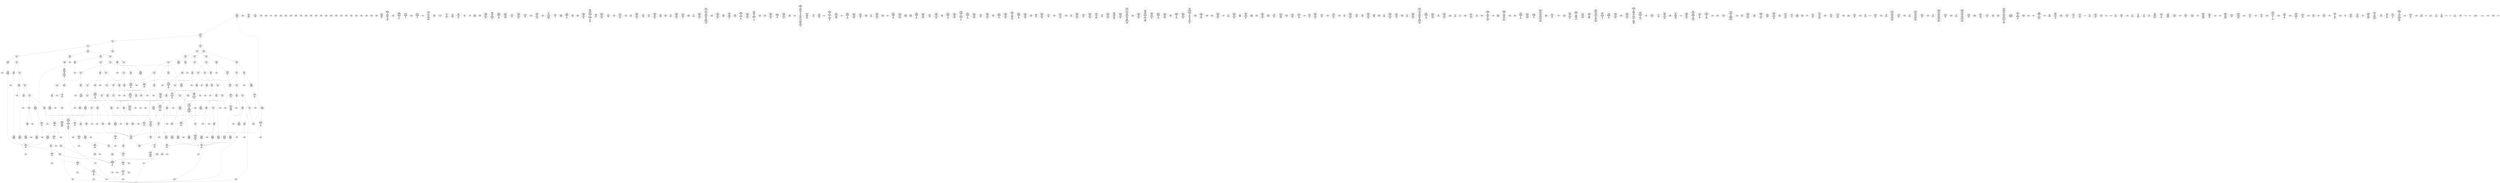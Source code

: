 /* Generated by GvGen v.1.0 (https://www.github.com/stricaud/gvgen) */

digraph G {
compound=true;
   node1 [label="[anywhere]"];
   node2 [label="# 0x0
PUSHX Data
PUSHX Data
MSTORE
PUSHX LogicData
CALLDATASIZE
LT
PUSHX Data
JUMPI
"];
   node3 [label="# 0xd
PUSHX Data
CALLDATALOAD
PUSHX BitData
SHR
PUSHX LogicData
GT
PUSHX Data
JUMPI
"];
   node4 [label="# 0x1e
PUSHX LogicData
GT
PUSHX Data
JUMPI
"];
   node5 [label="# 0x29
PUSHX LogicData
GT
PUSHX Data
JUMPI
"];
   node6 [label="# 0x34
PUSHX LogicData
EQ
PUSHX Data
JUMPI
"];
   node7 [label="# 0x3f
PUSHX LogicData
EQ
PUSHX Data
JUMPI
"];
   node8 [label="# 0x4a
PUSHX LogicData
EQ
PUSHX Data
JUMPI
"];
   node9 [label="# 0x55
PUSHX LogicData
EQ
PUSHX Data
JUMPI
"];
   node10 [label="# 0x60
PUSHX LogicData
EQ
PUSHX Data
JUMPI
"];
   node11 [label="# 0x6b
PUSHX LogicData
EQ
PUSHX Data
JUMPI
"];
   node12 [label="# 0x76
PUSHX Data
REVERT
"];
   node13 [label="# 0x7a
JUMPDEST
PUSHX LogicData
EQ
PUSHX Data
JUMPI
"];
   node14 [label="# 0x86
PUSHX LogicData
EQ
PUSHX Data
JUMPI
"];
   node15 [label="# 0x91
PUSHX LogicData
EQ
PUSHX Data
JUMPI
"];
   node16 [label="# 0x9c
PUSHX LogicData
EQ
PUSHX Data
JUMPI
"];
   node17 [label="# 0xa7
PUSHX LogicData
EQ
PUSHX Data
JUMPI
"];
   node18 [label="# 0xb2
PUSHX Data
REVERT
"];
   node19 [label="# 0xb6
JUMPDEST
PUSHX LogicData
GT
PUSHX Data
JUMPI
"];
   node20 [label="# 0xc2
PUSHX LogicData
EQ
PUSHX Data
JUMPI
"];
   node21 [label="# 0xcd
PUSHX LogicData
EQ
PUSHX Data
JUMPI
"];
   node22 [label="# 0xd8
PUSHX LogicData
EQ
PUSHX Data
JUMPI
"];
   node23 [label="# 0xe3
PUSHX LogicData
EQ
PUSHX Data
JUMPI
"];
   node24 [label="# 0xee
PUSHX LogicData
EQ
PUSHX Data
JUMPI
"];
   node25 [label="# 0xf9
PUSHX Data
REVERT
"];
   node26 [label="# 0xfd
JUMPDEST
PUSHX LogicData
EQ
PUSHX Data
JUMPI
"];
   node27 [label="# 0x109
PUSHX LogicData
EQ
PUSHX Data
JUMPI
"];
   node28 [label="# 0x114
PUSHX LogicData
EQ
PUSHX Data
JUMPI
"];
   node29 [label="# 0x11f
PUSHX LogicData
EQ
PUSHX Data
JUMPI
"];
   node30 [label="# 0x12a
PUSHX LogicData
EQ
PUSHX Data
JUMPI
"];
   node31 [label="# 0x135
PUSHX Data
REVERT
"];
   node32 [label="# 0x139
JUMPDEST
PUSHX LogicData
GT
PUSHX Data
JUMPI
"];
   node33 [label="# 0x145
PUSHX LogicData
GT
PUSHX Data
JUMPI
"];
   node34 [label="# 0x150
PUSHX LogicData
EQ
PUSHX Data
JUMPI
"];
   node35 [label="# 0x15b
PUSHX LogicData
EQ
PUSHX Data
JUMPI
"];
   node36 [label="# 0x166
PUSHX LogicData
EQ
PUSHX Data
JUMPI
"];
   node37 [label="# 0x171
PUSHX LogicData
EQ
PUSHX Data
JUMPI
"];
   node38 [label="# 0x17c
PUSHX LogicData
EQ
PUSHX Data
JUMPI
"];
   node39 [label="# 0x187
PUSHX LogicData
EQ
PUSHX Data
JUMPI
"];
   node40 [label="# 0x192
PUSHX Data
REVERT
"];
   node41 [label="# 0x196
JUMPDEST
PUSHX LogicData
EQ
PUSHX Data
JUMPI
"];
   node42 [label="# 0x1a2
PUSHX LogicData
EQ
PUSHX Data
JUMPI
"];
   node43 [label="# 0x1ad
PUSHX LogicData
EQ
PUSHX Data
JUMPI
"];
   node44 [label="# 0x1b8
PUSHX LogicData
EQ
PUSHX Data
JUMPI
"];
   node45 [label="# 0x1c3
PUSHX LogicData
EQ
PUSHX Data
JUMPI
"];
   node46 [label="# 0x1ce
PUSHX Data
REVERT
"];
   node47 [label="# 0x1d2
JUMPDEST
PUSHX LogicData
GT
PUSHX Data
JUMPI
"];
   node48 [label="# 0x1de
PUSHX LogicData
EQ
PUSHX Data
JUMPI
"];
   node49 [label="# 0x1e9
PUSHX LogicData
EQ
PUSHX Data
JUMPI
"];
   node50 [label="# 0x1f4
PUSHX LogicData
EQ
PUSHX Data
JUMPI
"];
   node51 [label="# 0x1ff
PUSHX LogicData
EQ
PUSHX Data
JUMPI
"];
   node52 [label="# 0x20a
PUSHX LogicData
EQ
PUSHX Data
JUMPI
"];
   node53 [label="# 0x215
PUSHX Data
REVERT
"];
   node54 [label="# 0x219
JUMPDEST
PUSHX LogicData
EQ
PUSHX Data
JUMPI
"];
   node55 [label="# 0x225
PUSHX LogicData
EQ
PUSHX Data
JUMPI
"];
   node56 [label="# 0x230
PUSHX LogicData
EQ
PUSHX Data
JUMPI
"];
   node57 [label="# 0x23b
PUSHX LogicData
EQ
PUSHX Data
JUMPI
"];
   node58 [label="# 0x246
PUSHX LogicData
EQ
PUSHX Data
JUMPI
"];
   node59 [label="# 0x251
JUMPDEST
PUSHX Data
REVERT
"];
   node60 [label="# 0x256
JUMPDEST
CALLVALUE
ISZERO
PUSHX Data
JUMPI
"];
   node61 [label="# 0x25e
PUSHX Data
REVERT
"];
   node62 [label="# 0x262
JUMPDEST
PUSHX Data
PUSHX Data
CALLDATASIZE
PUSHX Data
PUSHX Data
JUMP
"];
   node63 [label="# 0x271
JUMPDEST
PUSHX Data
JUMP
"];
   node64 [label="# 0x276
JUMPDEST
PUSHX MemData
MLOAD
ISZERO
ISZERO
MSTORE
PUSHX ArithData
ADD
"];
   node65 [label="# 0x282
JUMPDEST
PUSHX MemData
MLOAD
SUB
RETURN
"];
   node66 [label="# 0x28b
JUMPDEST
CALLVALUE
ISZERO
PUSHX Data
JUMPI
"];
   node67 [label="# 0x293
PUSHX Data
REVERT
"];
   node68 [label="# 0x297
JUMPDEST
PUSHX Data
PUSHX Data
JUMP
"];
   node69 [label="# 0x2a0
JUMPDEST
PUSHX MemData
MLOAD
PUSHX Data
PUSHX Data
JUMP
"];
   node70 [label="# 0x2ad
JUMPDEST
CALLVALUE
ISZERO
PUSHX Data
JUMPI
"];
   node71 [label="# 0x2b5
PUSHX Data
REVERT
"];
   node72 [label="# 0x2b9
JUMPDEST
PUSHX Data
PUSHX Data
CALLDATASIZE
PUSHX Data
PUSHX Data
JUMP
"];
   node73 [label="# 0x2c8
JUMPDEST
PUSHX Data
JUMP
"];
   node74 [label="# 0x2cd
JUMPDEST
PUSHX MemData
MLOAD
PUSHX ArithData
PUSHX BitData
PUSHX BitData
SHL
SUB
AND
MSTORE
PUSHX ArithData
ADD
PUSHX Data
JUMP
"];
   node75 [label="# 0x2e5
JUMPDEST
CALLVALUE
ISZERO
PUSHX Data
JUMPI
"];
   node76 [label="# 0x2ed
PUSHX Data
REVERT
"];
   node77 [label="# 0x2f1
JUMPDEST
PUSHX Data
PUSHX Data
CALLDATASIZE
PUSHX Data
PUSHX Data
JUMP
"];
   node78 [label="# 0x300
JUMPDEST
PUSHX Data
JUMP
"];
   node79 [label="# 0x305
JUMPDEST
STOP
"];
   node80 [label="# 0x307
JUMPDEST
CALLVALUE
ISZERO
PUSHX Data
JUMPI
"];
   node81 [label="# 0x30f
PUSHX Data
REVERT
"];
   node82 [label="# 0x313
JUMPDEST
PUSHX Data
PUSHX Data
CALLDATASIZE
PUSHX Data
PUSHX Data
JUMP
"];
   node83 [label="# 0x322
JUMPDEST
PUSHX Data
JUMP
"];
   node84 [label="# 0x327
JUMPDEST
PUSHX Data
PUSHX Data
CALLDATASIZE
PUSHX Data
PUSHX Data
JUMP
"];
   node85 [label="# 0x335
JUMPDEST
PUSHX Data
JUMP
"];
   node86 [label="# 0x33a
JUMPDEST
CALLVALUE
ISZERO
PUSHX Data
JUMPI
"];
   node87 [label="# 0x342
PUSHX Data
REVERT
"];
   node88 [label="# 0x346
JUMPDEST
PUSHX StorData
SLOAD
PUSHX StorData
SLOAD
SUB
PUSHX BitData
NOT
ADD
"];
   node89 [label="# 0x353
JUMPDEST
PUSHX MemData
MLOAD
MSTORE
PUSHX ArithData
ADD
PUSHX Data
JUMP
"];
   node90 [label="# 0x361
JUMPDEST
CALLVALUE
ISZERO
PUSHX Data
JUMPI
"];
   node91 [label="# 0x369
PUSHX Data
REVERT
"];
   node92 [label="# 0x36d
JUMPDEST
PUSHX StorData
SLOAD
PUSHX Data
DIV
PUSHX ArithData
PUSHX BitData
PUSHX BitData
SHL
SUB
AND
PUSHX Data
JUMP
"];
   node93 [label="# 0x384
JUMPDEST
CALLVALUE
ISZERO
PUSHX Data
JUMPI
"];
   node94 [label="# 0x38c
PUSHX Data
REVERT
"];
   node95 [label="# 0x390
JUMPDEST
PUSHX Data
PUSHX Data
CALLDATASIZE
PUSHX Data
PUSHX Data
JUMP
"];
   node96 [label="# 0x39f
JUMPDEST
PUSHX Data
JUMP
"];
   node97 [label="# 0x3a4
JUMPDEST
CALLVALUE
ISZERO
PUSHX Data
JUMPI
"];
   node98 [label="# 0x3ac
PUSHX Data
REVERT
"];
   node99 [label="# 0x3b0
JUMPDEST
PUSHX Data
PUSHX Data
JUMP
"];
   node100 [label="# 0x3b9
JUMPDEST
CALLVALUE
ISZERO
PUSHX Data
JUMPI
"];
   node101 [label="# 0x3c1
PUSHX Data
REVERT
"];
   node102 [label="# 0x3c5
JUMPDEST
PUSHX Data
PUSHX Data
JUMP
"];
   node103 [label="# 0x3ce
JUMPDEST
CALLVALUE
ISZERO
PUSHX Data
JUMPI
"];
   node104 [label="# 0x3d6
PUSHX Data
REVERT
"];
   node105 [label="# 0x3da
JUMPDEST
PUSHX Data
PUSHX Data
CALLDATASIZE
PUSHX Data
PUSHX Data
JUMP
"];
   node106 [label="# 0x3e9
JUMPDEST
PUSHX Data
JUMP
"];
   node107 [label="# 0x3ee
JUMPDEST
CALLVALUE
ISZERO
PUSHX Data
JUMPI
"];
   node108 [label="# 0x3f6
PUSHX Data
REVERT
"];
   node109 [label="# 0x3fa
JUMPDEST
PUSHX Data
PUSHX Data
CALLDATASIZE
PUSHX Data
PUSHX Data
JUMP
"];
   node110 [label="# 0x409
JUMPDEST
PUSHX Data
JUMP
"];
   node111 [label="# 0x40e
JUMPDEST
CALLVALUE
ISZERO
PUSHX Data
JUMPI
"];
   node112 [label="# 0x416
PUSHX Data
REVERT
"];
   node113 [label="# 0x41a
JUMPDEST
PUSHX Data
PUSHX Data
CALLDATASIZE
PUSHX Data
PUSHX Data
JUMP
"];
   node114 [label="# 0x429
JUMPDEST
PUSHX Data
JUMP
"];
   node115 [label="# 0x42e
JUMPDEST
CALLVALUE
ISZERO
PUSHX Data
JUMPI
"];
   node116 [label="# 0x436
PUSHX Data
REVERT
"];
   node117 [label="# 0x43a
JUMPDEST
PUSHX Data
PUSHX StorData
SLOAD
JUMP
"];
   node118 [label="# 0x444
JUMPDEST
CALLVALUE
ISZERO
PUSHX Data
JUMPI
"];
   node119 [label="# 0x44c
PUSHX Data
REVERT
"];
   node120 [label="# 0x450
JUMPDEST
PUSHX StorData
SLOAD
PUSHX Data
PUSHX BitData
AND
JUMP
"];
   node121 [label="# 0x45e
JUMPDEST
PUSHX MemData
MLOAD
PUSHX Data
PUSHX Data
JUMP
"];
   node122 [label="# 0x46b
JUMPDEST
CALLVALUE
ISZERO
PUSHX Data
JUMPI
"];
   node123 [label="# 0x473
PUSHX Data
REVERT
"];
   node124 [label="# 0x477
JUMPDEST
PUSHX Data
PUSHX Data
CALLDATASIZE
PUSHX Data
PUSHX Data
JUMP
"];
   node125 [label="# 0x486
JUMPDEST
PUSHX Data
JUMP
"];
   node126 [label="# 0x48b
JUMPDEST
CALLVALUE
ISZERO
PUSHX Data
JUMPI
"];
   node127 [label="# 0x493
PUSHX Data
REVERT
"];
   node128 [label="# 0x497
JUMPDEST
PUSHX Data
PUSHX Data
CALLDATASIZE
PUSHX Data
PUSHX Data
JUMP
"];
   node129 [label="# 0x4a6
JUMPDEST
PUSHX Data
JUMP
"];
   node130 [label="# 0x4ab
JUMPDEST
CALLVALUE
ISZERO
PUSHX Data
JUMPI
"];
   node131 [label="# 0x4b3
PUSHX Data
REVERT
"];
   node132 [label="# 0x4b7
JUMPDEST
PUSHX Data
PUSHX Data
JUMP
"];
   node133 [label="# 0x4c0
JUMPDEST
CALLVALUE
ISZERO
PUSHX Data
JUMPI
"];
   node134 [label="# 0x4c8
PUSHX Data
REVERT
"];
   node135 [label="# 0x4cc
JUMPDEST
PUSHX Data
PUSHX Data
CALLDATASIZE
PUSHX Data
PUSHX Data
JUMP
"];
   node136 [label="# 0x4db
JUMPDEST
PUSHX Data
JUMP
"];
   node137 [label="# 0x4e0
JUMPDEST
CALLVALUE
ISZERO
PUSHX Data
JUMPI
"];
   node138 [label="# 0x4e8
PUSHX Data
REVERT
"];
   node139 [label="# 0x4ec
JUMPDEST
PUSHX Data
PUSHX Data
CALLDATASIZE
PUSHX Data
PUSHX Data
JUMP
"];
   node140 [label="# 0x4fb
JUMPDEST
PUSHX Data
JUMP
"];
   node141 [label="# 0x500
JUMPDEST
CALLVALUE
ISZERO
PUSHX Data
JUMPI
"];
   node142 [label="# 0x508
PUSHX Data
REVERT
"];
   node143 [label="# 0x50c
JUMPDEST
PUSHX Data
PUSHX Data
CALLDATASIZE
PUSHX Data
PUSHX Data
JUMP
"];
   node144 [label="# 0x51b
JUMPDEST
PUSHX Data
JUMP
"];
   node145 [label="# 0x520
JUMPDEST
CALLVALUE
ISZERO
PUSHX Data
JUMPI
"];
   node146 [label="# 0x528
PUSHX Data
REVERT
"];
   node147 [label="# 0x52c
JUMPDEST
PUSHX Data
PUSHX Data
JUMP
"];
   node148 [label="# 0x535
JUMPDEST
CALLVALUE
ISZERO
PUSHX Data
JUMPI
"];
   node149 [label="# 0x53d
PUSHX Data
REVERT
"];
   node150 [label="# 0x541
JUMPDEST
PUSHX Data
PUSHX Data
CALLDATASIZE
PUSHX Data
PUSHX Data
JUMP
"];
   node151 [label="# 0x550
JUMPDEST
PUSHX Data
JUMP
"];
   node152 [label="# 0x555
JUMPDEST
PUSHX Data
PUSHX Data
CALLDATASIZE
PUSHX Data
PUSHX Data
JUMP
"];
   node153 [label="# 0x563
JUMPDEST
PUSHX Data
JUMP
"];
   node154 [label="# 0x568
JUMPDEST
CALLVALUE
ISZERO
PUSHX Data
JUMPI
"];
   node155 [label="# 0x570
PUSHX Data
REVERT
"];
   node156 [label="# 0x574
JUMPDEST
PUSHX Data
PUSHX StorData
SLOAD
JUMP
"];
   node157 [label="# 0x57e
JUMPDEST
CALLVALUE
ISZERO
PUSHX Data
JUMPI
"];
   node158 [label="# 0x586
PUSHX Data
REVERT
"];
   node159 [label="# 0x58a
JUMPDEST
PUSHX StorData
SLOAD
PUSHX ArithData
PUSHX BitData
PUSHX BitData
SHL
SUB
AND
PUSHX Data
JUMP
"];
   node160 [label="# 0x59c
JUMPDEST
CALLVALUE
ISZERO
PUSHX Data
JUMPI
"];
   node161 [label="# 0x5a4
PUSHX Data
REVERT
"];
   node162 [label="# 0x5a8
JUMPDEST
PUSHX Data
PUSHX Data
JUMP
"];
   node163 [label="# 0x5b1
JUMPDEST
CALLVALUE
ISZERO
PUSHX Data
JUMPI
"];
   node164 [label="# 0x5b9
PUSHX Data
REVERT
"];
   node165 [label="# 0x5bd
JUMPDEST
PUSHX Data
PUSHX Data
CALLDATASIZE
PUSHX Data
PUSHX Data
JUMP
"];
   node166 [label="# 0x5cc
JUMPDEST
PUSHX Data
JUMP
"];
   node167 [label="# 0x5d1
JUMPDEST
CALLVALUE
ISZERO
PUSHX Data
JUMPI
"];
   node168 [label="# 0x5d9
PUSHX Data
REVERT
"];
   node169 [label="# 0x5dd
JUMPDEST
PUSHX Data
PUSHX Data
CALLDATASIZE
PUSHX Data
PUSHX Data
JUMP
"];
   node170 [label="# 0x5ec
JUMPDEST
PUSHX Data
JUMP
"];
   node171 [label="# 0x5f1
JUMPDEST
CALLVALUE
ISZERO
PUSHX Data
JUMPI
"];
   node172 [label="# 0x5f9
PUSHX Data
REVERT
"];
   node173 [label="# 0x5fd
JUMPDEST
PUSHX Data
PUSHX Data
CALLDATASIZE
PUSHX Data
PUSHX Data
JUMP
"];
   node174 [label="# 0x60c
JUMPDEST
PUSHX Data
JUMP
"];
   node175 [label="# 0x611
JUMPDEST
CALLVALUE
ISZERO
PUSHX Data
JUMPI
"];
   node176 [label="# 0x619
PUSHX Data
REVERT
"];
   node177 [label="# 0x61d
JUMPDEST
PUSHX Data
PUSHX Data
JUMP
"];
   node178 [label="# 0x626
JUMPDEST
CALLVALUE
ISZERO
PUSHX Data
JUMPI
"];
   node179 [label="# 0x62e
PUSHX Data
REVERT
"];
   node180 [label="# 0x632
JUMPDEST
PUSHX Data
PUSHX Data
CALLDATASIZE
PUSHX Data
PUSHX Data
JUMP
"];
   node181 [label="# 0x641
JUMPDEST
PUSHX Data
JUMP
"];
   node182 [label="# 0x646
JUMPDEST
PUSHX Data
PUSHX Data
CALLDATASIZE
PUSHX Data
PUSHX Data
JUMP
"];
   node183 [label="# 0x654
JUMPDEST
PUSHX Data
JUMP
"];
   node184 [label="# 0x659
JUMPDEST
CALLVALUE
ISZERO
PUSHX Data
JUMPI
"];
   node185 [label="# 0x661
PUSHX Data
REVERT
"];
   node186 [label="# 0x665
JUMPDEST
PUSHX Data
PUSHX StorData
SLOAD
JUMP
"];
   node187 [label="# 0x66f
JUMPDEST
CALLVALUE
ISZERO
PUSHX Data
JUMPI
"];
   node188 [label="# 0x677
PUSHX Data
REVERT
"];
   node189 [label="# 0x67b
JUMPDEST
PUSHX Data
PUSHX Data
CALLDATASIZE
PUSHX Data
PUSHX Data
JUMP
"];
   node190 [label="# 0x68a
JUMPDEST
PUSHX Data
JUMP
"];
   node191 [label="# 0x68f
JUMPDEST
CALLVALUE
ISZERO
PUSHX Data
JUMPI
"];
   node192 [label="# 0x697
PUSHX Data
REVERT
"];
   node193 [label="# 0x69b
JUMPDEST
PUSHX Data
PUSHX Data
CALLDATASIZE
PUSHX Data
PUSHX Data
JUMP
"];
   node194 [label="# 0x6aa
JUMPDEST
PUSHX Data
JUMP
"];
   node195 [label="# 0x6af
JUMPDEST
CALLVALUE
ISZERO
PUSHX Data
JUMPI
"];
   node196 [label="# 0x6b7
PUSHX Data
REVERT
"];
   node197 [label="# 0x6bb
JUMPDEST
PUSHX Data
PUSHX Data
CALLDATASIZE
PUSHX Data
PUSHX Data
JUMP
"];
   node198 [label="# 0x6ca
JUMPDEST
PUSHX Data
JUMP
"];
   node199 [label="# 0x6cf
JUMPDEST
CALLVALUE
ISZERO
PUSHX Data
JUMPI
"];
   node200 [label="# 0x6d7
PUSHX Data
REVERT
"];
   node201 [label="# 0x6db
JUMPDEST
PUSHX Data
PUSHX Data
CALLDATASIZE
PUSHX Data
PUSHX Data
JUMP
"];
   node202 [label="# 0x6ea
JUMPDEST
PUSHX Data
PUSHX Data
MSTORE
PUSHX Data
MSTORE
PUSHX Data
SHA3
SLOAD
JUMP
"];
   node203 [label="# 0x6fc
JUMPDEST
CALLVALUE
ISZERO
PUSHX Data
JUMPI
"];
   node204 [label="# 0x704
PUSHX Data
REVERT
"];
   node205 [label="# 0x708
JUMPDEST
PUSHX Data
PUSHX Data
CALLDATASIZE
PUSHX Data
PUSHX Data
JUMP
"];
   node206 [label="# 0x717
JUMPDEST
PUSHX ArithData
PUSHX BitData
PUSHX BitData
SHL
SUB
AND
PUSHX Data
MSTORE
PUSHX Data
PUSHX Data
MSTORE
PUSHX Data
SHA3
AND
MSTORE
MSTORE
SHA3
SLOAD
PUSHX BitData
AND
JUMP
"];
   node207 [label="# 0x745
JUMPDEST
CALLVALUE
ISZERO
PUSHX Data
JUMPI
"];
   node208 [label="# 0x74d
PUSHX Data
REVERT
"];
   node209 [label="# 0x751
JUMPDEST
PUSHX Data
PUSHX StorData
SLOAD
JUMP
"];
   node210 [label="# 0x75b
JUMPDEST
CALLVALUE
ISZERO
PUSHX Data
JUMPI
"];
   node211 [label="# 0x763
PUSHX Data
REVERT
"];
   node212 [label="# 0x767
JUMPDEST
PUSHX Data
PUSHX Data
CALLDATASIZE
PUSHX Data
PUSHX Data
JUMP
"];
   node213 [label="# 0x776
JUMPDEST
PUSHX Data
JUMP
"];
   node214 [label="# 0x77b
JUMPDEST
PUSHX Data
PUSHX BitData
PUSHX BitData
SHL
PUSHX ArithData
PUSHX BitData
PUSHX BitData
SHL
SUB
NOT
AND
EQ
PUSHX Data
JUMPI
"];
   node215 [label="# 0x797
PUSHX BitData
PUSHX BitData
SHL
PUSHX ArithData
PUSHX BitData
PUSHX BitData
SHL
SUB
NOT
AND
EQ
"];
   node216 [label="# 0x7ac
JUMPDEST
PUSHX Data
JUMPI
"];
   node217 [label="# 0x7b2
PUSHX BitData
PUSHX BitData
SHL
PUSHX ArithData
PUSHX BitData
PUSHX BitData
SHL
SUB
NOT
AND
EQ
"];
   node218 [label="# 0x7c7
JUMPDEST
JUMP
"];
   node219 [label="# 0x7cd
JUMPDEST
PUSHX Data
PUSHX StorData
SLOAD
PUSHX Data
PUSHX Data
JUMP
"];
   node220 [label="# 0x7dc
JUMPDEST
PUSHX ArithData
ADD
PUSHX ArithData
DIV
MUL
PUSHX ArithData
ADD
PUSHX MemData
MLOAD
ADD
PUSHX Data
MSTORE
MSTORE
PUSHX ArithData
ADD
SLOAD
PUSHX Data
PUSHX Data
JUMP
"];
   node221 [label="# 0x808
JUMPDEST
ISZERO
PUSHX Data
JUMPI
"];
   node222 [label="# 0x80f
PUSHX LogicData
LT
PUSHX Data
JUMPI
"];
   node223 [label="# 0x817
PUSHX ArithData
SLOAD
DIV
MUL
MSTORE
PUSHX ArithData
ADD
PUSHX Data
JUMP
"];
   node224 [label="# 0x82a
JUMPDEST
ADD
PUSHX Data
MSTORE
PUSHX Data
PUSHX Data
SHA3
"];
   node225 [label="# 0x838
JUMPDEST
SLOAD
MSTORE
PUSHX ArithData
ADD
PUSHX ArithData
ADD
GT
PUSHX Data
JUMPI
"];
   node226 [label="# 0x84c
SUB
PUSHX BitData
AND
ADD
"];
   node227 [label="# 0x855
JUMPDEST
JUMP
"];
   node228 [label="# 0x85f
JUMPDEST
PUSHX Data
PUSHX Data
PUSHX Data
JUMP
"];
   node229 [label="# 0x86a
JUMPDEST
PUSHX Data
JUMPI
"];
   node230 [label="# 0x86f
PUSHX MemData
MLOAD
PUSHX BitData
PUSHX BitData
SHL
MSTORE
PUSHX ArithData
ADD
PUSHX MemData
MLOAD
SUB
REVERT
"];
   node231 [label="# 0x887
JUMPDEST
PUSHX Data
MSTORE
PUSHX Data
PUSHX Data
MSTORE
PUSHX Data
SHA3
SLOAD
PUSHX ArithData
PUSHX BitData
PUSHX BitData
SHL
SUB
AND
JUMP
"];
   node232 [label="# 0x8a3
JUMPDEST
PUSHX StorData
SLOAD
PUSHX ArithData
PUSHX BitData
PUSHX BitData
SHL
SUB
AND
CALLER
EQ
PUSHX Data
JUMPI
"];
   node233 [label="# 0x8b6
PUSHX MemData
MLOAD
PUSHX BitData
PUSHX BitData
SHL
MSTORE
PUSHX ArithData
ADD
PUSHX Data
PUSHX Data
JUMP
"];
   node234 [label="# 0x8cd
JUMPDEST
PUSHX MemData
MLOAD
SUB
REVERT
"];
   node235 [label="# 0x8d6
JUMPDEST
PUSHX LogicData
GT
ISZERO
PUSHX Data
JUMPI
"];
   node236 [label="# 0x8e0
PUSHX MemData
MLOAD
PUSHX BitData
PUSHX BitData
SHL
MSTORE
PUSHX ArithData
ADD
PUSHX MemData
MLOAD
SUB
REVERT
"];
   node237 [label="# 0x8f8
JUMPDEST
PUSHX LogicData
GT
ISZERO
PUSHX Data
JUMPI
"];
   node238 [label="# 0x903
PUSHX Data
PUSHX Data
JUMP
"];
   node239 [label="# 0x90a
JUMPDEST
PUSHX StorData
SLOAD
PUSHX BitData
NOT
AND
PUSHX Data
PUSHX LogicData
GT
ISZERO
PUSHX Data
JUMPI
"];
   node240 [label="# 0x91f
PUSHX Data
PUSHX Data
JUMP
"];
   node241 [label="# 0x926
JUMPDEST
MUL
OR
SSTORE
PUSHX StorData
SLOAD
PUSHX MemData
MLOAD
PUSHX Data
PUSHX Data
PUSHX BitData
AND
PUSHX Data
JUMP
"];
   node242 [label="# 0x962
JUMPDEST
PUSHX MemData
MLOAD
SUB
LOGX
JUMP
"];
   node243 [label="# 0x96d
JUMPDEST
PUSHX Data
PUSHX Data
PUSHX Data
JUMP
"];
   node244 [label="# 0x978
JUMPDEST
CALLER
PUSHX ArithData
PUSHX BitData
PUSHX BitData
SHL
SUB
AND
EQ
PUSHX Data
JUMPI
"];
   node245 [label="# 0x98b
PUSHX Data
CALLER
PUSHX Data
JUMP
"];
   node246 [label="# 0x994
JUMPDEST
PUSHX Data
JUMPI
"];
   node247 [label="# 0x999
PUSHX MemData
MLOAD
PUSHX BitData
PUSHX BitData
SHL
MSTORE
PUSHX ArithData
ADD
PUSHX MemData
MLOAD
SUB
REVERT
"];
   node248 [label="# 0x9b1
JUMPDEST
PUSHX Data
MSTORE
PUSHX Data
PUSHX Data
MSTORE
PUSHX MemData
SHA3
SLOAD
PUSHX ArithData
PUSHX BitData
PUSHX BitData
SHL
SUB
NOT
AND
PUSHX ArithData
PUSHX BitData
PUSHX BitData
SHL
SUB
AND
OR
SSTORE
MLOAD
AND
PUSHX Data
LOGX
JUMP
"];
   node249 [label="# 0xa0d
JUMPDEST
PUSHX Data
CALLER
ORIGIN
EQ
PUSHX Data
JUMPI
"];
   node250 [label="# 0xa17
PUSHX MemData
MLOAD
PUSHX BitData
PUSHX BitData
SHL
MSTORE
PUSHX ArithData
ADD
PUSHX MemData
MLOAD
SUB
REVERT
"];
   node251 [label="# 0xa2f
JUMPDEST
PUSHX LogicData
GT
ISZERO
PUSHX Data
JUMPI
"];
   node252 [label="# 0xa3a
PUSHX Data
PUSHX Data
JUMP
"];
   node253 [label="# 0xa41
JUMPDEST
PUSHX StorData
SLOAD
PUSHX BitData
AND
PUSHX LogicData
GT
ISZERO
PUSHX Data
JUMPI
"];
   node254 [label="# 0xa51
PUSHX Data
PUSHX Data
JUMP
"];
   node255 [label="# 0xa58
JUMPDEST
EQ
PUSHX Data
JUMPI
"];
   node256 [label="# 0xa5e
PUSHX MemData
MLOAD
PUSHX BitData
PUSHX BitData
SHL
MSTORE
PUSHX ArithData
ADD
PUSHX MemData
MLOAD
SUB
REVERT
"];
   node257 [label="# 0xa76
JUMPDEST
PUSHX StorData
SLOAD
PUSHX Data
PUSHX Data
JUMP
"];
   node258 [label="# 0xa83
JUMPDEST
CALLVALUE
EQ
PUSHX Data
JUMPI
"];
   node259 [label="# 0xa8a
PUSHX MemData
MLOAD
PUSHX BitData
PUSHX BitData
SHL
MSTORE
PUSHX ArithData
ADD
PUSHX MemData
MLOAD
SUB
REVERT
"];
   node260 [label="# 0xaa2
JUMPDEST
PUSHX Data
PUSHX Data
CALLER
PUSHX Data
JUMP
"];
   node261 [label="# 0xaae
JUMPDEST
PUSHX Data
PUSHX Data
JUMP
"];
   node262 [label="# 0xab8
JUMPDEST
GT
ISZERO
PUSHX Data
JUMPI
"];
   node263 [label="# 0xabf
PUSHX MemData
MLOAD
PUSHX BitData
PUSHX BitData
SHL
MSTORE
PUSHX ArithData
ADD
PUSHX MemData
MLOAD
SUB
REVERT
"];
   node264 [label="# 0xad7
JUMPDEST
PUSHX StorData
SLOAD
PUSHX Data
PUSHX StorData
SLOAD
PUSHX BitData
NOT
ADD
JUMP
"];
   node265 [label="# 0xae8
JUMPDEST
PUSHX Data
PUSHX Data
JUMP
"];
   node266 [label="# 0xaf2
JUMPDEST
GT
ISZERO
PUSHX Data
JUMPI
"];
   node267 [label="# 0xaf9
PUSHX MemData
MLOAD
PUSHX BitData
PUSHX BitData
SHL
MSTORE
PUSHX ArithData
ADD
PUSHX MemData
MLOAD
SUB
REVERT
"];
   node268 [label="# 0xb11
JUMPDEST
PUSHX Data
PUSHX ArithData
ADD
PUSHX ArithData
DIV
MUL
PUSHX ArithData
ADD
PUSHX MemData
MLOAD
ADD
PUSHX Data
MSTORE
MSTORE
PUSHX ArithData
ADD
CALLDATACOPY
PUSHX Data
ADD
MSTORE
PUSHX Data
MLOAD
ADD
MSTORE
PUSHX Data
MSTORE
PUSHX BitData
PUSHX BitData
SHL
PUSHX ArithData
ADD
MSTORE
PUSHX Data
JUMP
"];
   node269 [label="# 0xb6e
JUMPDEST
PUSHX Data
JUMPI
"];
   node270 [label="# 0xb73
PUSHX MemData
MLOAD
PUSHX BitData
PUSHX BitData
SHL
MSTORE
PUSHX ArithData
ADD
PUSHX MemData
MLOAD
SUB
REVERT
"];
   node271 [label="# 0xb8b
JUMPDEST
PUSHX Data
CALLER
PUSHX Data
JUMP
"];
   node272 [label="# 0xb95
JUMPDEST
PUSHX MemData
MLOAD
MSTORE
CALLER
PUSHX Data
PUSHX ArithData
ADD
PUSHX MemData
MLOAD
SUB
LOGX
JUMP
"];
   node273 [label="# 0xbd0
JUMPDEST
PUSHX Data
PUSHX Data
PUSHX Data
JUMP
"];
   node274 [label="# 0xbdb
JUMPDEST
PUSHX ArithData
PUSHX BitData
PUSHX BitData
SHL
SUB
AND
PUSHX ArithData
PUSHX BitData
PUSHX BitData
SHL
SUB
AND
EQ
PUSHX Data
JUMPI
"];
   node275 [label="# 0xbf7
PUSHX MemData
MLOAD
PUSHX BitData
PUSHX BitData
SHL
MSTORE
PUSHX ArithData
ADD
PUSHX MemData
MLOAD
SUB
REVERT
"];
   node276 [label="# 0xc0e
JUMPDEST
PUSHX Data
MSTORE
PUSHX Data
PUSHX Data
MSTORE
PUSHX Data
SHA3
SLOAD
CALLER
EQ
PUSHX ArithData
PUSHX BitData
PUSHX BitData
SHL
SUB
AND
EQ
OR
PUSHX Data
JUMPI
"];
   node277 [label="# 0xc35
PUSHX Data
CALLER
PUSHX Data
JUMP
"];
   node278 [label="# 0xc3e
JUMPDEST
PUSHX Data
JUMPI
"];
   node279 [label="# 0xc43
PUSHX MemData
MLOAD
PUSHX BitData
PUSHX BitData
SHL
MSTORE
PUSHX ArithData
ADD
PUSHX MemData
MLOAD
SUB
REVERT
"];
   node280 [label="# 0xc5b
JUMPDEST
PUSHX ArithData
PUSHX BitData
PUSHX BitData
SHL
SUB
AND
PUSHX Data
JUMPI
"];
   node281 [label="# 0xc6a
PUSHX MemData
MLOAD
PUSHX BitData
PUSHX BitData
SHL
MSTORE
PUSHX ArithData
ADD
PUSHX MemData
MLOAD
SUB
REVERT
"];
   node282 [label="# 0xc82
JUMPDEST
ISZERO
PUSHX Data
JUMPI
"];
   node283 [label="# 0xc89
PUSHX Data
SSTORE
"];
   node284 [label="# 0xc8d
JUMPDEST
PUSHX ArithData
PUSHX BitData
PUSHX BitData
SHL
SUB
AND
PUSHX Data
MSTORE
PUSHX Data
PUSHX Data
MSTORE
PUSHX Data
SHA3
SLOAD
PUSHX BitData
NOT
ADD
SSTORE
AND
MSTORE
SHA3
SLOAD
PUSHX ArithData
ADD
SSTORE
TIMESTAMP
PUSHX BitData
SHL
OR
PUSHX BitData
PUSHX BitData
SHL
OR
PUSHX Data
MSTORE
PUSHX Data
PUSHX Data
MSTORE
PUSHX Data
SHA3
SSTORE
PUSHX BitData
PUSHX BitData
SHL
AND
PUSHX Data
JUMPI
"];
   node285 [label="# 0xce5
PUSHX ArithData
ADD
PUSHX Data
MSTORE
PUSHX Data
PUSHX Data
MSTORE
PUSHX Data
SHA3
SLOAD
PUSHX Data
JUMPI
"];
   node286 [label="# 0xcfc
PUSHX StorData
SLOAD
EQ
PUSHX Data
JUMPI
"];
   node287 [label="# 0xd05
PUSHX Data
MSTORE
PUSHX Data
PUSHX Data
MSTORE
PUSHX Data
SHA3
SSTORE
"];
   node288 [label="# 0xd16
JUMPDEST
"];
   node289 [label="# 0xd18
JUMPDEST
PUSHX ArithData
PUSHX BitData
PUSHX BitData
SHL
SUB
AND
PUSHX ArithData
PUSHX BitData
PUSHX BitData
SHL
SUB
AND
PUSHX Data
PUSHX MemData
MLOAD
PUSHX MemData
MLOAD
SUB
LOGX
JUMP
"];
   node290 [label="# 0xd61
JUMPDEST
PUSHX StorData
SLOAD
PUSHX ArithData
PUSHX BitData
PUSHX BitData
SHL
SUB
AND
CALLER
EQ
PUSHX Data
JUMPI
"];
   node291 [label="# 0xd74
PUSHX MemData
MLOAD
PUSHX BitData
PUSHX BitData
SHL
MSTORE
PUSHX ArithData
ADD
PUSHX Data
PUSHX Data
JUMP
"];
   node292 [label="# 0xd8b
JUMPDEST
PUSHX MemData
MLOAD
PUSHX Data
CALLER
SELFBALANCE
GAS
CALL
RETURNDATASIZE
PUSHX LogicData
EQ
PUSHX Data
JUMPI
"];
   node293 [label="# 0xdac
PUSHX MemData
MLOAD
PUSHX BitData
NOT
PUSHX ArithData
RETURNDATASIZE
ADD
AND
ADD
PUSHX Data
MSTORE
RETURNDATASIZE
MSTORE
RETURNDATASIZE
PUSHX Data
PUSHX ArithData
ADD
RETURNDATACOPY
PUSHX Data
JUMP
"];
   node294 [label="# 0xdcd
JUMPDEST
PUSHX Data
"];
   node295 [label="# 0xdd2
JUMPDEST
PUSHX Data
JUMPI
"];
   node296 [label="# 0xddc
PUSHX MemData
MLOAD
PUSHX BitData
PUSHX BitData
SHL
MSTORE
PUSHX ArithData
ADD
PUSHX MemData
MLOAD
SUB
REVERT
"];
   node297 [label="# 0xdf4
JUMPDEST
JUMP
"];
   node298 [label="# 0xdf7
JUMPDEST
PUSHX Data
PUSHX MemData
MLOAD
PUSHX ArithData
ADD
PUSHX Data
MSTORE
PUSHX Data
MSTORE
PUSHX Data
JUMP
"];
   node299 [label="# 0xe12
JUMPDEST
JUMP
"];
   node300 [label="# 0xe17
JUMPDEST
PUSHX StorData
SLOAD
PUSHX ArithData
PUSHX BitData
PUSHX BitData
SHL
SUB
AND
CALLER
EQ
PUSHX Data
JUMPI
"];
   node301 [label="# 0xe2a
PUSHX MemData
MLOAD
PUSHX BitData
PUSHX BitData
SHL
MSTORE
PUSHX ArithData
ADD
PUSHX Data
PUSHX Data
JUMP
"];
   node302 [label="# 0xe41
JUMPDEST
PUSHX StorData
SLOAD
PUSHX Data
PUSHX StorData
SLOAD
PUSHX BitData
NOT
ADD
JUMP
"];
   node303 [label="# 0xe52
JUMPDEST
PUSHX Data
PUSHX Data
JUMP
"];
   node304 [label="# 0xe5c
JUMPDEST
GT
ISZERO
PUSHX Data
JUMPI
"];
   node305 [label="# 0xe63
PUSHX MemData
MLOAD
PUSHX BitData
PUSHX BitData
SHL
MSTORE
PUSHX ArithData
ADD
PUSHX MemData
MLOAD
SUB
REVERT
"];
   node306 [label="# 0xe7b
JUMPDEST
PUSHX Data
PUSHX Data
JUMP
"];
   node307 [label="# 0xe85
JUMPDEST
JUMP
"];
   node308 [label="# 0xe89
JUMPDEST
PUSHX StorData
SLOAD
PUSHX ArithData
PUSHX BitData
PUSHX BitData
SHL
SUB
AND
CALLER
EQ
PUSHX Data
JUMPI
"];
   node309 [label="# 0xe9c
PUSHX MemData
MLOAD
PUSHX BitData
PUSHX BitData
SHL
MSTORE
PUSHX ArithData
ADD
PUSHX Data
PUSHX Data
JUMP
"];
   node310 [label="# 0xeb3
JUMPDEST
PUSHX Data
PUSHX Data
PUSHX Data
JUMP
"];
   node311 [label="# 0xebf
JUMPDEST
PUSHX Data
PUSHX Data
PUSHX Data
JUMP
"];
   node312 [label="# 0xeca
JUMPDEST
PUSHX StorData
SLOAD
PUSHX ArithData
PUSHX BitData
PUSHX BitData
SHL
SUB
AND
CALLER
EQ
PUSHX Data
JUMPI
"];
   node313 [label="# 0xedd
PUSHX MemData
MLOAD
PUSHX BitData
PUSHX BitData
SHL
MSTORE
PUSHX ArithData
ADD
PUSHX Data
PUSHX Data
JUMP
"];
   node314 [label="# 0xef4
JUMPDEST
PUSHX LogicData
GT
ISZERO
PUSHX Data
JUMPI
"];
   node315 [label="# 0xeff
PUSHX MemData
MLOAD
PUSHX BitData
PUSHX BitData
SHL
MSTORE
PUSHX ArithData
ADD
PUSHX MemData
MLOAD
SUB
REVERT
"];
   node316 [label="# 0xf17
JUMPDEST
PUSHX Data
SSTORE
JUMP
"];
   node317 [label="# 0xf1c
JUMPDEST
PUSHX StorData
SLOAD
PUSHX ArithData
PUSHX BitData
PUSHX BitData
SHL
SUB
AND
CALLER
EQ
PUSHX Data
JUMPI
"];
   node318 [label="# 0xf2f
PUSHX MemData
MLOAD
PUSHX BitData
PUSHX BitData
SHL
MSTORE
PUSHX ArithData
ADD
PUSHX Data
PUSHX Data
JUMP
"];
   node319 [label="# 0xf46
JUMPDEST
PUSHX StorData
SLOAD
PUSHX ArithData
PUSHX BitData
PUSHX BitData
SHL
SUB
AND
PUSHX ArithData
MUL
PUSHX ArithData
PUSHX BitData
PUSHX BitData
SHL
SUB
NOT
AND
OR
SSTORE
JUMP
"];
   node320 [label="# 0xf6e
JUMPDEST
PUSHX StorData
SLOAD
PUSHX ArithData
PUSHX BitData
PUSHX BitData
SHL
SUB
AND
CALLER
EQ
PUSHX Data
JUMPI
"];
   node321 [label="# 0xf81
PUSHX MemData
MLOAD
PUSHX BitData
PUSHX BitData
SHL
MSTORE
PUSHX ArithData
ADD
PUSHX Data
PUSHX Data
JUMP
"];
   node322 [label="# 0xf98
JUMPDEST
PUSHX LogicData
GT
ISZERO
PUSHX Data
JUMPI
"];
   node323 [label="# 0xfa3
PUSHX MemData
MLOAD
PUSHX BitData
PUSHX BitData
SHL
MSTORE
PUSHX ArithData
ADD
PUSHX MemData
MLOAD
SUB
REVERT
"];
   node324 [label="# 0xfbb
JUMPDEST
PUSHX Data
SSTORE
JUMP
"];
   node325 [label="# 0xfc0
JUMPDEST
PUSHX Data
PUSHX ArithData
PUSHX BitData
PUSHX BitData
SHL
SUB
AND
PUSHX Data
JUMPI
"];
   node326 [label="# 0xfd1
PUSHX MemData
MLOAD
PUSHX BitData
PUSHX BitData
SHL
MSTORE
PUSHX ArithData
ADD
PUSHX MemData
MLOAD
SUB
REVERT
"];
   node327 [label="# 0xfe9
JUMPDEST
PUSHX ArithData
PUSHX BitData
PUSHX BitData
SHL
SUB
AND
PUSHX Data
MSTORE
PUSHX Data
PUSHX Data
MSTORE
PUSHX Data
SHA3
SLOAD
PUSHX BitData
AND
JUMP
"];
   node328 [label="# 0x100f
JUMPDEST
PUSHX StorData
SLOAD
PUSHX ArithData
PUSHX BitData
PUSHX BitData
SHL
SUB
AND
CALLER
EQ
PUSHX Data
JUMPI
"];
   node329 [label="# 0x1022
PUSHX MemData
MLOAD
PUSHX BitData
PUSHX BitData
SHL
MSTORE
PUSHX ArithData
ADD
PUSHX Data
PUSHX Data
JUMP
"];
   node330 [label="# 0x1039
JUMPDEST
PUSHX Data
PUSHX Data
PUSHX Data
JUMP
"];
   node331 [label="# 0x1043
JUMPDEST
JUMP
"];
   node332 [label="# 0x1045
JUMPDEST
PUSHX StorData
SLOAD
PUSHX ArithData
PUSHX BitData
PUSHX BitData
SHL
SUB
AND
CALLER
EQ
PUSHX Data
JUMPI
"];
   node333 [label="# 0x1058
PUSHX MemData
MLOAD
PUSHX BitData
PUSHX BitData
SHL
MSTORE
PUSHX ArithData
ADD
PUSHX Data
PUSHX Data
JUMP
"];
   node334 [label="# 0x106f
JUMPDEST
PUSHX Data
SSTORE
JUMP
"];
   node335 [label="# 0x1074
JUMPDEST
PUSHX Data
CALLER
ORIGIN
EQ
PUSHX Data
JUMPI
"];
   node336 [label="# 0x107e
PUSHX MemData
MLOAD
PUSHX BitData
PUSHX BitData
SHL
MSTORE
PUSHX ArithData
ADD
PUSHX MemData
MLOAD
SUB
REVERT
"];
   node337 [label="# 0x1096
JUMPDEST
PUSHX LogicData
GT
ISZERO
PUSHX Data
JUMPI
"];
   node338 [label="# 0x10a1
PUSHX Data
PUSHX Data
JUMP
"];
   node339 [label="# 0x10a8
JUMPDEST
PUSHX StorData
SLOAD
PUSHX BitData
AND
PUSHX LogicData
GT
ISZERO
PUSHX Data
JUMPI
"];
   node340 [label="# 0x10b8
PUSHX Data
PUSHX Data
JUMP
"];
   node341 [label="# 0x10bf
JUMPDEST
EQ
PUSHX Data
JUMPI
"];
   node342 [label="# 0x10c5
PUSHX MemData
MLOAD
PUSHX BitData
PUSHX BitData
SHL
MSTORE
PUSHX ArithData
ADD
PUSHX MemData
MLOAD
SUB
REVERT
"];
   node343 [label="# 0x10dd
JUMPDEST
PUSHX StorData
SLOAD
CALLVALUE
EQ
PUSHX Data
JUMPI
"];
   node344 [label="# 0x10e7
PUSHX MemData
MLOAD
PUSHX BitData
PUSHX BitData
SHL
MSTORE
PUSHX ArithData
ADD
PUSHX MemData
MLOAD
SUB
REVERT
"];
   node345 [label="# 0x10ff
JUMPDEST
PUSHX StorData
SLOAD
PUSHX StorData
SLOAD
PUSHX BitData
NOT
ADD
PUSHX Data
PUSHX Data
PUSHX Data
JUMP
"];
   node346 [label="# 0x1114
JUMPDEST
GT
ISZERO
PUSHX Data
JUMPI
"];
   node347 [label="# 0x111b
PUSHX MemData
MLOAD
PUSHX BitData
PUSHX BitData
SHL
MSTORE
PUSHX ArithData
ADD
PUSHX MemData
MLOAD
SUB
REVERT
"];
   node348 [label="# 0x1133
JUMPDEST
CALLER
PUSHX Data
MSTORE
PUSHX Data
PUSHX Data
MSTORE
PUSHX Data
SHA3
SLOAD
PUSHX BitData
SHR
ISZERO
PUSHX Data
JUMPI
"];
   node349 [label="# 0x114c
PUSHX MemData
MLOAD
PUSHX BitData
PUSHX BitData
SHL
MSTORE
PUSHX ArithData
ADD
PUSHX MemData
MLOAD
SUB
REVERT
"];
   node350 [label="# 0x1164
JUMPDEST
PUSHX Data
PUSHX ArithData
ADD
PUSHX ArithData
DIV
MUL
PUSHX ArithData
ADD
PUSHX MemData
MLOAD
ADD
PUSHX Data
MSTORE
MSTORE
PUSHX ArithData
ADD
CALLDATACOPY
PUSHX Data
ADD
MSTORE
PUSHX Data
MLOAD
ADD
MSTORE
PUSHX Data
MSTORE
PUSHX BitData
PUSHX BitData
SHL
PUSHX ArithData
ADD
MSTORE
PUSHX Data
JUMP
"];
   node351 [label="# 0x11c1
JUMPDEST
PUSHX Data
JUMPI
"];
   node352 [label="# 0x11c6
PUSHX MemData
MLOAD
PUSHX BitData
PUSHX BitData
SHL
MSTORE
PUSHX ArithData
ADD
PUSHX MemData
MLOAD
SUB
REVERT
"];
   node353 [label="# 0x11de
JUMPDEST
CALLER
PUSHX Data
MSTORE
PUSHX Data
PUSHX Data
MSTORE
PUSHX Data
SHA3
SLOAD
PUSHX ArithData
PUSHX BitData
PUSHX BitData
SHL
SUB
AND
PUSHX BitData
PUSHX BitData
SHL
OR
SSTORE
PUSHX Data
CALLER
PUSHX Data
PUSHX Data
JUMP
"];
   node354 [label="# 0x120b
JUMPDEST
PUSHX MemData
MLOAD
PUSHX Data
MSTORE
CALLER
PUSHX Data
PUSHX ArithData
ADD
PUSHX MemData
MLOAD
SUB
LOGX
JUMP
"];
   node355 [label="# 0x1246
JUMPDEST
PUSHX Data
PUSHX StorData
SLOAD
PUSHX Data
PUSHX Data
JUMP
"];
   node356 [label="# 0x1255
JUMPDEST
PUSHX StorData
SLOAD
PUSHX ArithData
PUSHX BitData
PUSHX BitData
SHL
SUB
AND
CALLER
EQ
PUSHX Data
JUMPI
"];
   node357 [label="# 0x1268
PUSHX MemData
MLOAD
PUSHX BitData
PUSHX BitData
SHL
MSTORE
PUSHX ArithData
ADD
PUSHX Data
PUSHX Data
JUMP
"];
   node358 [label="# 0x127f
JUMPDEST
PUSHX Data
SSTORE
JUMP
"];
   node359 [label="# 0x1284
JUMPDEST
PUSHX ArithData
PUSHX BitData
PUSHX BitData
SHL
SUB
AND
CALLER
EQ
ISZERO
PUSHX Data
JUMPI
"];
   node360 [label="# 0x1296
PUSHX MemData
MLOAD
PUSHX BitData
PUSHX BitData
SHL
MSTORE
PUSHX ArithData
ADD
PUSHX MemData
MLOAD
SUB
REVERT
"];
   node361 [label="# 0x12ae
JUMPDEST
CALLER
PUSHX Data
MSTORE
PUSHX Data
PUSHX ArithData
MSTORE
PUSHX MemData
SHA3
PUSHX ArithData
PUSHX BitData
PUSHX BitData
SHL
SUB
AND
MSTORE
MSTORE
SHA3
SLOAD
PUSHX BitData
NOT
AND
ISZERO
ISZERO
OR
SSTORE
MLOAD
MSTORE
PUSHX Data
ADD
PUSHX MemData
MLOAD
SUB
LOGX
JUMP
"];
   node362 [label="# 0x131a
JUMPDEST
PUSHX Data
PUSHX Data
JUMP
"];
   node363 [label="# 0x1325
JUMPDEST
PUSHX ArithData
PUSHX BitData
PUSHX BitData
SHL
SUB
AND
EXTCODESIZE
ISZERO
PUSHX Data
JUMPI
"];
   node364 [label="# 0x1336
PUSHX Data
PUSHX Data
JUMP
"];
   node365 [label="# 0x1341
JUMPDEST
PUSHX Data
JUMPI
"];
   node366 [label="# 0x1346
PUSHX MemData
MLOAD
PUSHX BitData
PUSHX BitData
SHL
MSTORE
PUSHX ArithData
ADD
PUSHX MemData
MLOAD
SUB
REVERT
"];
   node367 [label="# 0x135e
JUMPDEST
JUMP
"];
   node368 [label="# 0x1364
JUMPDEST
CALLER
PUSHX Data
MSTORE
PUSHX Data
PUSHX Data
MSTORE
PUSHX Data
SHA3
SLOAD
SSTORE
PUSHX StorData
SLOAD
PUSHX Data
PUSHX StorData
SLOAD
PUSHX BitData
NOT
ADD
JUMP
"];
   node369 [label="# 0x1389
JUMPDEST
PUSHX Data
PUSHX Data
JUMP
"];
   node370 [label="# 0x1393
JUMPDEST
GT
ISZERO
PUSHX Data
JUMPI
"];
   node371 [label="# 0x139a
PUSHX MemData
MLOAD
PUSHX BitData
PUSHX BitData
SHL
MSTORE
PUSHX ArithData
ADD
PUSHX MemData
MLOAD
SUB
REVERT
"];
   node372 [label="# 0x13b2
JUMPDEST
PUSHX Data
CALLER
PUSHX Data
JUMP
"];
   node373 [label="# 0x13bc
JUMPDEST
PUSHX MemData
MLOAD
MSTORE
CALLER
PUSHX Data
PUSHX ArithData
ADD
PUSHX MemData
MLOAD
SUB
LOGX
JUMP
"];
   node374 [label="# 0x13f4
JUMPDEST
PUSHX Data
PUSHX Data
PUSHX Data
JUMP
"];
   node375 [label="# 0x13ff
JUMPDEST
PUSHX Data
JUMPI
"];
   node376 [label="# 0x1404
PUSHX MemData
MLOAD
PUSHX BitData
PUSHX BitData
SHL
MSTORE
PUSHX ArithData
ADD
PUSHX MemData
MLOAD
SUB
REVERT
"];
   node377 [label="# 0x141c
JUMPDEST
PUSHX Data
PUSHX Data
PUSHX Data
JUMP
"];
   node378 [label="# 0x1426
JUMPDEST
MLOAD
PUSHX LogicData
EQ
ISZERO
PUSHX Data
JUMPI
"];
   node379 [label="# 0x1433
PUSHX MemData
MLOAD
PUSHX ArithData
ADD
PUSHX Data
MSTORE
PUSHX Data
MSTORE
PUSHX Data
JUMP
"];
   node380 [label="# 0x1447
JUMPDEST
PUSHX Data
PUSHX Data
JUMP
"];
   node381 [label="# 0x1451
JUMPDEST
PUSHX MemData
MLOAD
PUSHX ArithData
ADD
PUSHX Data
PUSHX Data
JUMP
"];
   node382 [label="# 0x1462
JUMPDEST
PUSHX MemData
MLOAD
PUSHX ArithData
SUB
SUB
MSTORE
PUSHX Data
MSTORE
"];
   node383 [label="# 0x1472
JUMPDEST
JUMP
"];
   node384 [label="# 0x1479
JUMPDEST
PUSHX Data
CALLER
ORIGIN
EQ
PUSHX Data
JUMPI
"];
   node385 [label="# 0x1483
PUSHX MemData
MLOAD
PUSHX BitData
PUSHX BitData
SHL
MSTORE
PUSHX ArithData
ADD
PUSHX MemData
MLOAD
SUB
REVERT
"];
   node386 [label="# 0x149b
JUMPDEST
PUSHX LogicData
GT
ISZERO
PUSHX Data
JUMPI
"];
   node387 [label="# 0x14a6
PUSHX Data
PUSHX Data
JUMP
"];
   node388 [label="# 0x14ad
JUMPDEST
PUSHX StorData
SLOAD
PUSHX BitData
AND
PUSHX LogicData
GT
ISZERO
PUSHX Data
JUMPI
"];
   node389 [label="# 0x14bd
PUSHX Data
PUSHX Data
JUMP
"];
   node390 [label="# 0x14c4
JUMPDEST
EQ
PUSHX Data
JUMPI
"];
   node391 [label="# 0x14ca
PUSHX MemData
MLOAD
PUSHX BitData
PUSHX BitData
SHL
MSTORE
PUSHX ArithData
ADD
PUSHX MemData
MLOAD
SUB
REVERT
"];
   node392 [label="# 0x14e2
JUMPDEST
PUSHX StorData
SLOAD
PUSHX Data
PUSHX Data
JUMP
"];
   node393 [label="# 0x14ef
JUMPDEST
CALLVALUE
EQ
PUSHX Data
JUMPI
"];
   node394 [label="# 0x14f6
PUSHX MemData
MLOAD
PUSHX BitData
PUSHX BitData
SHL
MSTORE
PUSHX ArithData
ADD
PUSHX MemData
MLOAD
SUB
REVERT
"];
   node395 [label="# 0x150e
JUMPDEST
PUSHX Data
PUSHX Data
CALLER
PUSHX Data
JUMP
"];
   node396 [label="# 0x151a
JUMPDEST
PUSHX Data
PUSHX Data
JUMP
"];
   node397 [label="# 0x1524
JUMPDEST
GT
ISZERO
PUSHX Data
JUMPI
"];
   node398 [label="# 0x152b
PUSHX MemData
MLOAD
PUSHX BitData
PUSHX BitData
SHL
MSTORE
PUSHX ArithData
ADD
PUSHX MemData
MLOAD
SUB
REVERT
"];
   node399 [label="# 0x1543
JUMPDEST
PUSHX StorData
SLOAD
PUSHX Data
PUSHX StorData
SLOAD
PUSHX BitData
NOT
ADD
JUMP
"];
   node400 [label="# 0x1554
JUMPDEST
PUSHX Data
PUSHX Data
JUMP
"];
   node401 [label="# 0x155e
JUMPDEST
GT
ISZERO
PUSHX Data
JUMPI
"];
   node402 [label="# 0x1565
PUSHX MemData
MLOAD
PUSHX BitData
PUSHX BitData
SHL
MSTORE
PUSHX ArithData
ADD
PUSHX MemData
MLOAD
SUB
REVERT
"];
   node403 [label="# 0x157d
JUMPDEST
PUSHX Data
PUSHX ArithData
ADD
PUSHX ArithData
DIV
MUL
PUSHX ArithData
ADD
PUSHX MemData
MLOAD
ADD
PUSHX Data
MSTORE
MSTORE
PUSHX ArithData
ADD
CALLDATACOPY
PUSHX Data
ADD
MSTORE
PUSHX Data
MLOAD
ADD
MSTORE
PUSHX Data
MSTORE
PUSHX BitData
PUSHX BitData
SHL
PUSHX ArithData
ADD
MSTORE
PUSHX Data
JUMP
"];
   node404 [label="# 0x15da
JUMPDEST
PUSHX StorData
SLOAD
PUSHX ArithData
PUSHX BitData
PUSHX BitData
SHL
SUB
AND
CALLER
EQ
PUSHX Data
JUMPI
"];
   node405 [label="# 0x15ed
PUSHX MemData
MLOAD
PUSHX BitData
PUSHX BitData
SHL
MSTORE
PUSHX ArithData
ADD
PUSHX Data
PUSHX Data
JUMP
"];
   node406 [label="# 0x1604
JUMPDEST
EQ
PUSHX Data
JUMPI
"];
   node407 [label="# 0x160c
PUSHX MemData
MLOAD
PUSHX BitData
PUSHX BitData
SHL
MSTORE
PUSHX ArithData
ADD
PUSHX MemData
MLOAD
SUB
REVERT
"];
   node408 [label="# 0x1624
JUMPDEST
PUSHX Data
PUSHX Data
"];
   node409 [label="# 0x162a
JUMPDEST
LT
ISZERO
PUSHX Data
JUMPI
"];
   node410 [label="# 0x1633
LT
PUSHX Data
JUMPI
"];
   node411 [label="# 0x163d
PUSHX Data
PUSHX Data
JUMP
"];
   node412 [label="# 0x1644
JUMPDEST
PUSHX ArithData
MUL
ADD
PUSHX ArithData
ADD
PUSHX Data
PUSHX Data
JUMP
"];
   node413 [label="# 0x1659
JUMPDEST
LT
PUSHX Data
JUMPI
"];
   node414 [label="# 0x1666
PUSHX Data
PUSHX Data
JUMP
"];
   node415 [label="# 0x166d
JUMPDEST
PUSHX ArithData
PUSHX BitData
PUSHX BitData
SHL
SUB
AND
PUSHX Data
MSTORE
PUSHX Data
PUSHX ArithData
MSTORE
PUSHX Data
SHA3
MUL
ADD
CALLDATALOAD
SSTORE
PUSHX ArithData
ADD
PUSHX Data
JUMP
"];
   node416 [label="# 0x169e
JUMPDEST
JUMP
"];
   node417 [label="# 0x16a7
JUMPDEST
PUSHX Data
PUSHX Data
PUSHX Data
JUMP
"];
   node418 [label="# 0x16b2
JUMPDEST
PUSHX ArithData
PUSHX BitData
PUSHX BitData
SHL
SUB
AND
PUSHX Data
MSTORE
PUSHX Data
PUSHX Data
MSTORE
PUSHX Data
SHA3
SLOAD
PUSHX BitData
SHR
PUSHX BitData
AND
PUSHX LogicData
EQ
PUSHX Data
JUMPI
"];
   node419 [label="# 0x16e0
PUSHX Data
PUSHX Data
JUMP
"];
   node420 [label="# 0x16e6
JUMPDEST
PUSHX Data
JUMP
"];
   node421 [label="# 0x16ee
JUMPDEST
PUSHX StorData
SLOAD
PUSHX ArithData
PUSHX BitData
PUSHX BitData
SHL
SUB
AND
CALLER
EQ
PUSHX Data
JUMPI
"];
   node422 [label="# 0x1701
PUSHX MemData
MLOAD
PUSHX BitData
PUSHX BitData
SHL
MSTORE
PUSHX ArithData
ADD
PUSHX Data
PUSHX Data
JUMP
"];
   node423 [label="# 0x1718
JUMPDEST
PUSHX ArithData
PUSHX BitData
PUSHX BitData
SHL
SUB
AND
PUSHX Data
JUMPI
"];
   node424 [label="# 0x1727
PUSHX MemData
MLOAD
PUSHX BitData
PUSHX BitData
SHL
MSTORE
PUSHX Data
PUSHX ArithData
ADD
MSTORE
PUSHX Data
PUSHX ArithData
ADD
MSTORE
PUSHX Data
PUSHX ArithData
ADD
MSTORE
PUSHX BitData
PUSHX BitData
SHL
PUSHX ArithData
ADD
MSTORE
PUSHX ArithData
ADD
PUSHX Data
JUMP
"];
   node425 [label="# 0x177d
JUMPDEST
PUSHX Data
PUSHX Data
JUMP
"];
   node426 [label="# 0x1786
JUMPDEST
PUSHX Data
PUSHX LogicData
GT
ISZERO
ISZERO
PUSHX Data
JUMPI
"];
   node427 [label="# 0x1794
PUSHX StorData
SLOAD
LT
"];
   node428 [label="# 0x179a
JUMPDEST
ISZERO
PUSHX Data
JUMPI
"];
   node429 [label="# 0x17a1
PUSHX Data
MSTORE
PUSHX Data
PUSHX Data
MSTORE
PUSHX Data
SHA3
SLOAD
PUSHX BitData
PUSHX BitData
SHL
AND
ISZERO
JUMP
"];
   node430 [label="# 0x17bb
JUMPDEST
PUSHX ArithData
PUSHX BitData
PUSHX BitData
SHL
SUB
AND
PUSHX Data
MSTORE
PUSHX Data
PUSHX Data
MSTORE
PUSHX BitData
SHA3
SLOAD
SHR
PUSHX BitData
AND
JUMP
"];
   node431 [label="# 0x17e4
JUMPDEST
PUSHX Data
PUSHX Data
CALLER
PUSHX MemData
MLOAD
PUSHX ArithData
ADD
PUSHX Data
PUSHX Data
JUMP
"];
   node432 [label="# 0x17fd
JUMPDEST
PUSHX MemData
MLOAD
PUSHX ArithData
SUB
SUB
MSTORE
PUSHX Data
MSTORE
PUSHX Data
PUSHX Data
JUMP
"];
   node433 [label="# 0x1815
JUMPDEST
PUSHX MemData
MLOAD
PUSHX Data
PUSHX ArithData
ADD
MSTORE
PUSHX ArithData
ADD
MSTORE
PUSHX ArithData
ADD
PUSHX MemData
MLOAD
PUSHX ArithData
SUB
SUB
MSTORE
PUSHX Data
MSTORE
MLOAD
PUSHX ArithData
ADD
SHA3
PUSHX BitData
PUSHX BitData
AND
JUMP
"];
   node434 [label="# 0x186d
JUMPDEST
PUSHX StorData
SLOAD
PUSHX Data
DIV
PUSHX ArithData
PUSHX BitData
PUSHX BitData
SHL
SUB
AND
AND
EQ
JUMP
"];
   node435 [label="# 0x188b
JUMPDEST
PUSHX StorData
SLOAD
PUSHX ArithData
PUSHX BitData
PUSHX BitData
SHL
SUB
AND
PUSHX Data
JUMPI
"];
   node436 [label="# 0x189d
PUSHX MemData
MLOAD
PUSHX BitData
PUSHX BitData
SHL
MSTORE
PUSHX ArithData
ADD
PUSHX MemData
MLOAD
SUB
REVERT
"];
   node437 [label="# 0x18b4
JUMPDEST
PUSHX Data
JUMPI
"];
   node438 [label="# 0x18ba
PUSHX MemData
MLOAD
PUSHX BitData
PUSHX BitData
SHL
MSTORE
PUSHX ArithData
ADD
PUSHX MemData
MLOAD
SUB
REVERT
"];
   node439 [label="# 0x18d2
JUMPDEST
PUSHX ArithData
PUSHX BitData
PUSHX BitData
SHL
SUB
AND
PUSHX Data
MSTORE
PUSHX Data
PUSHX Data
MSTORE
PUSHX Data
SHA3
SLOAD
PUSHX ArithData
MUL
ADD
SSTORE
TIMESTAMP
PUSHX BitData
SHL
PUSHX LogicData
EQ
PUSHX BitData
SHL
OR
OR
PUSHX Data
MSTORE
PUSHX Data
PUSHX Data
MSTORE
PUSHX Data
SHA3
SSTORE
ADD
"];
   node440 [label="# 0x191c
JUMPDEST
PUSHX MemData
MLOAD
PUSHX ArithData
ADD
PUSHX ArithData
PUSHX BitData
PUSHX BitData
SHL
SUB
AND
PUSHX Data
PUSHX Data
LOGX
LT
PUSHX Data
JUMPI
"];
   node441 [label="# 0x1960
PUSHX Data
SSTORE
JUMP
"];
   node442 [label="# 0x1968
JUMPDEST
PUSHX Data
PUSHX LogicData
GT
PUSHX Data
JUMPI
"];
   node443 [label="# 0x1974
PUSHX StorData
SLOAD
LT
ISZERO
PUSHX Data
JUMPI
"];
   node444 [label="# 0x197e
PUSHX Data
MSTORE
PUSHX Data
PUSHX Data
MSTORE
PUSHX Data
SHA3
SLOAD
PUSHX BitData
PUSHX BitData
SHL
AND
PUSHX Data
JUMPI
"];
   node445 [label="# 0x1998
JUMPDEST
PUSHX Data
JUMPI
"];
   node446 [label="# 0x199e
PUSHX BitData
NOT
ADD
PUSHX Data
MSTORE
PUSHX Data
PUSHX Data
MSTORE
PUSHX Data
SHA3
SLOAD
PUSHX Data
JUMP
"];
   node447 [label="# 0x19b6
JUMPDEST
"];
   node448 [label="# 0x19b8
JUMPDEST
PUSHX MemData
MLOAD
PUSHX BitData
PUSHX BitData
SHL
MSTORE
PUSHX ArithData
ADD
PUSHX MemData
MLOAD
SUB
REVERT
"];
   node449 [label="# 0x19d1
JUMPDEST
PUSHX StorData
SLOAD
PUSHX ArithData
PUSHX BitData
PUSHX BitData
SHL
SUB
AND
PUSHX ArithData
PUSHX BitData
PUSHX BitData
SHL
SUB
NOT
AND
OR
SSTORE
PUSHX MemData
MLOAD
AND
PUSHX Data
LOGX
JUMP
"];
   node450 [label="# 0x1a21
JUMPDEST
PUSHX MemData
MLOAD
PUSHX BitData
PUSHX BitData
SHL
MSTORE
PUSHX Data
PUSHX ArithData
PUSHX BitData
PUSHX BitData
SHL
SUB
AND
PUSHX Data
PUSHX Data
CALLER
PUSHX ArithData
ADD
PUSHX Data
JUMP
"];
   node451 [label="# 0x1a56
JUMPDEST
PUSHX Data
PUSHX MemData
MLOAD
SUB
PUSHX Data
GAS
CALL
ISZERO
PUSHX Data
JUMPI
"];
   node452 [label="# 0x1a6f
PUSHX MemData
MLOAD
PUSHX ArithData
RETURNDATASIZE
ADD
PUSHX BitData
NOT
AND
ADD
MSTORE
PUSHX Data
ADD
PUSHX Data
JUMP
"];
   node453 [label="# 0x1a8e
JUMPDEST
PUSHX Data
"];
   node454 [label="# 0x1a91
JUMPDEST
PUSHX Data
JUMPI
"];
   node455 [label="# 0x1a96
RETURNDATASIZE
ISZERO
PUSHX Data
JUMPI
"];
   node456 [label="# 0x1a9e
PUSHX MemData
MLOAD
PUSHX BitData
NOT
PUSHX ArithData
RETURNDATASIZE
ADD
AND
ADD
PUSHX Data
MSTORE
RETURNDATASIZE
MSTORE
RETURNDATASIZE
PUSHX Data
PUSHX ArithData
ADD
RETURNDATACOPY
PUSHX Data
JUMP
"];
   node457 [label="# 0x1abf
JUMPDEST
PUSHX Data
"];
   node458 [label="# 0x1ac4
JUMPDEST
MLOAD
PUSHX Data
JUMPI
"];
   node459 [label="# 0x1acc
PUSHX MemData
MLOAD
PUSHX BitData
PUSHX BitData
SHL
MSTORE
PUSHX ArithData
ADD
PUSHX MemData
MLOAD
SUB
REVERT
"];
   node460 [label="# 0x1ae4
JUMPDEST
MLOAD
PUSHX ArithData
ADD
REVERT
"];
   node461 [label="# 0x1aec
JUMPDEST
PUSHX ArithData
PUSHX BitData
PUSHX BitData
SHL
SUB
NOT
AND
PUSHX BitData
PUSHX BitData
SHL
EQ
JUMP
"];
   node462 [label="# 0x1b09
JUMPDEST
PUSHX Data
PUSHX StorData
SLOAD
PUSHX Data
PUSHX Data
JUMP
"];
   node463 [label="# 0x1b18
JUMPDEST
PUSHX MemData
MLOAD
PUSHX ArithData
ADD
MSTORE
PUSHX ArithData
ADD
PUSHX ArithData
PUSHX Data
MOD
ADD
MSTORE8
PUSHX Data
DIV
"];
   node464 [label="# 0x1b37
JUMPDEST
ISZERO
PUSHX Data
JUMPI
"];
   node465 [label="# 0x1b3e
PUSHX ArithData
SUB
PUSHX Data
MOD
PUSHX ArithData
ADD
MSTORE8
PUSHX Data
DIV
PUSHX Data
JUMP
"];
   node466 [label="# 0x1b55
JUMPDEST
SUB
PUSHX BitData
NOT
ADD
MSTORE
JUMP
"];
   node467 [label="# 0x1b67
JUMPDEST
PUSHX Data
PUSHX Data
PUSHX Data
PUSHX Data
JUMP
"];
   node468 [label="# 0x1b76
JUMPDEST
PUSHX Data
PUSHX Data
JUMP
"];
   node469 [label="# 0x1b83
JUMPDEST
JUMP
"];
   node470 [label="# 0x1b8b
JUMPDEST
PUSHX Data
MLOAD
PUSHX LogicData
EQ
ISZERO
PUSHX Data
JUMPI
"];
   node471 [label="# 0x1b99
PUSHX ArithData
ADD
MLOAD
PUSHX ArithData
ADD
MLOAD
PUSHX ArithData
ADD
MLOAD
PUSHX BitData
BYTE
PUSHX Data
PUSHX Data
JUMP
"];
   node472 [label="# 0x1bb6
JUMPDEST
PUSHX Data
JUMP
"];
   node473 [label="# 0x1bc2
JUMPDEST
MLOAD
PUSHX LogicData
EQ
ISZERO
PUSHX Data
JUMPI
"];
   node474 [label="# 0x1bcd
PUSHX ArithData
ADD
MLOAD
PUSHX ArithData
ADD
MLOAD
PUSHX Data
PUSHX Data
JUMP
"];
   node475 [label="# 0x1be1
JUMPDEST
PUSHX Data
JUMP
"];
   node476 [label="# 0x1bec
JUMPDEST
PUSHX Data
PUSHX Data
"];
   node477 [label="# 0x1bf4
JUMPDEST
JUMP
"];
   node478 [label="# 0x1bfb
JUMPDEST
PUSHX Data
PUSHX LogicData
GT
ISZERO
PUSHX Data
JUMPI
"];
   node479 [label="# 0x1c08
PUSHX Data
PUSHX Data
JUMP
"];
   node480 [label="# 0x1c0f
JUMPDEST
EQ
ISZERO
PUSHX Data
JUMPI
"];
   node481 [label="# 0x1c16
JUMP
"];
   node482 [label="# 0x1c18
JUMPDEST
PUSHX Data
PUSHX LogicData
GT
ISZERO
PUSHX Data
JUMPI
"];
   node483 [label="# 0x1c25
PUSHX Data
PUSHX Data
JUMP
"];
   node484 [label="# 0x1c2c
JUMPDEST
EQ
ISZERO
PUSHX Data
JUMPI
"];
   node485 [label="# 0x1c33
PUSHX MemData
MLOAD
PUSHX BitData
PUSHX BitData
SHL
MSTORE
PUSHX Data
PUSHX ArithData
ADD
MSTORE
PUSHX Data
PUSHX ArithData
ADD
MSTORE
PUSHX Data
PUSHX ArithData
ADD
MSTORE
PUSHX ArithData
ADD
PUSHX Data
JUMP
"];
   node486 [label="# 0x1c7a
JUMPDEST
PUSHX Data
PUSHX LogicData
GT
ISZERO
PUSHX Data
JUMPI
"];
   node487 [label="# 0x1c87
PUSHX Data
PUSHX Data
JUMP
"];
   node488 [label="# 0x1c8e
JUMPDEST
EQ
ISZERO
PUSHX Data
JUMPI
"];
   node489 [label="# 0x1c95
PUSHX MemData
MLOAD
PUSHX BitData
PUSHX BitData
SHL
MSTORE
PUSHX Data
PUSHX ArithData
ADD
MSTORE
PUSHX Data
PUSHX ArithData
ADD
MSTORE
PUSHX Data
PUSHX ArithData
ADD
MSTORE
PUSHX ArithData
ADD
PUSHX Data
JUMP
"];
   node490 [label="# 0x1cdc
JUMPDEST
PUSHX Data
PUSHX LogicData
GT
ISZERO
PUSHX Data
JUMPI
"];
   node491 [label="# 0x1ce9
PUSHX Data
PUSHX Data
JUMP
"];
   node492 [label="# 0x1cf0
JUMPDEST
EQ
ISZERO
PUSHX Data
JUMPI
"];
   node493 [label="# 0x1cf7
PUSHX MemData
MLOAD
PUSHX BitData
PUSHX BitData
SHL
MSTORE
PUSHX Data
PUSHX ArithData
ADD
MSTORE
PUSHX Data
PUSHX ArithData
ADD
MSTORE
PUSHX Data
PUSHX ArithData
ADD
MSTORE
PUSHX BitData
PUSHX BitData
SHL
PUSHX ArithData
ADD
MSTORE
PUSHX ArithData
ADD
PUSHX Data
JUMP
"];
   node494 [label="# 0x1d49
JUMPDEST
PUSHX Data
PUSHX LogicData
GT
ISZERO
PUSHX Data
JUMPI
"];
   node495 [label="# 0x1d56
PUSHX Data
PUSHX Data
JUMP
"];
   node496 [label="# 0x1d5d
JUMPDEST
EQ
ISZERO
PUSHX Data
JUMPI
"];
   node497 [label="# 0x1d64
PUSHX MemData
MLOAD
PUSHX BitData
PUSHX BitData
SHL
MSTORE
PUSHX Data
PUSHX ArithData
ADD
MSTORE
PUSHX Data
PUSHX ArithData
ADD
MSTORE
PUSHX Data
PUSHX ArithData
ADD
MSTORE
PUSHX BitData
PUSHX BitData
SHL
PUSHX ArithData
ADD
MSTORE
PUSHX ArithData
ADD
PUSHX Data
JUMP
"];
   node498 [label="# 0x1db6
JUMPDEST
PUSHX Data
PUSHX LogicData
GT
ISZERO
PUSHX Data
JUMPI
"];
   node499 [label="# 0x1de2
PUSHX Data
PUSHX Data
PUSHX Data
JUMP
"];
   node500 [label="# 0x1ded
JUMPDEST
PUSHX BitData
AND
PUSHX LogicData
EQ
ISZERO
ISZERO
PUSHX Data
JUMPI
"];
   node501 [label="# 0x1dfc
PUSHX BitData
AND
PUSHX LogicData
EQ
ISZERO
"];
   node502 [label="# 0x1e05
JUMPDEST
ISZERO
PUSHX Data
JUMPI
"];
   node503 [label="# 0x1e0b
PUSHX Data
PUSHX Data
PUSHX Data
JUMP
"];
   node504 [label="# 0x1e16
JUMPDEST
PUSHX Data
MLOAD
PUSHX Data
MSTORE
PUSHX ArithData
ADD
MSTORE
MSTORE
PUSHX BitData
AND
ADD
MSTORE
PUSHX ArithData
ADD
MSTORE
PUSHX ArithData
ADD
MSTORE
PUSHX Data
PUSHX ArithData
ADD
PUSHX Data
PUSHX MemData
MLOAD
PUSHX ArithData
SUB
SUB
GAS
STATICCALL
ISZERO
ISZERO
PUSHX Data
JUMPI
"];
   node505 [label="# 0x1e61
RETURNDATASIZE
PUSHX Data
RETURNDATACOPY
RETURNDATASIZE
PUSHX Data
REVERT
"];
   node506 [label="# 0x1e6a
JUMPDEST
PUSHX MemData
MLOAD
PUSHX BitData
NOT
ADD
MLOAD
PUSHX ArithData
PUSHX BitData
PUSHX BitData
SHL
SUB
AND
PUSHX Data
JUMPI
"];
   node507 [label="# 0x1e86
PUSHX Data
PUSHX Data
PUSHX Data
JUMP
"];
   node508 [label="# 0x1e93
JUMPDEST
PUSHX Data
"];
   node509 [label="# 0x1e9a
JUMPDEST
JUMP
"];
   node510 [label="# 0x1ea3
JUMPDEST
PUSHX Data
PUSHX ArithData
PUSHX BitData
PUSHX BitData
SHL
SUB
AND
PUSHX BitData
SHR
PUSHX ArithData
ADD
PUSHX Data
PUSHX Data
JUMP
"];
   node511 [label="# 0x1ec4
JUMPDEST
JUMP
"];
   node512 [label="# 0x1ed2
JUMPDEST
SLOAD
PUSHX Data
PUSHX Data
JUMP
"];
   node513 [label="# 0x1ede
JUMPDEST
PUSHX Data
MSTORE
PUSHX Data
PUSHX Data
SHA3
PUSHX ArithData
ADD
PUSHX Data
DIV
ADD
PUSHX Data
JUMPI
"];
   node514 [label="# 0x1ef8
PUSHX Data
SSTORE
PUSHX Data
JUMP
"];
   node515 [label="# 0x1f00
JUMPDEST
PUSHX LogicData
LT
PUSHX Data
JUMPI
"];
   node516 [label="# 0x1f09
ADD
PUSHX BitData
NOT
CALLDATALOAD
AND
OR
SSTORE
PUSHX Data
JUMP
"];
   node517 [label="# 0x1f19
JUMPDEST
ADD
PUSHX ArithData
ADD
SSTORE
ISZERO
PUSHX Data
JUMPI
"];
   node518 [label="# 0x1f28
ADD
"];
   node519 [label="# 0x1f2b
JUMPDEST
GT
ISZERO
PUSHX Data
JUMPI
"];
   node520 [label="# 0x1f34
CALLDATALOAD
SSTORE
PUSHX ArithData
ADD
PUSHX ArithData
ADD
PUSHX Data
JUMP
"];
   node521 [label="# 0x1f46
JUMPDEST
PUSHX Data
PUSHX Data
JUMP
"];
   node522 [label="# 0x1f52
JUMPDEST
JUMP
"];
   node523 [label="# 0x1f56
JUMPDEST
"];
   node524 [label="# 0x1f57
JUMPDEST
GT
ISZERO
PUSHX Data
JUMPI
"];
   node525 [label="# 0x1f60
PUSHX Data
SSTORE
PUSHX ArithData
ADD
PUSHX Data
JUMP
"];
   node526 [label="# 0x1f6b
JUMPDEST
PUSHX ArithData
PUSHX BitData
PUSHX BitData
SHL
SUB
NOT
AND
EQ
PUSHX Data
JUMPI
"];
   node527 [label="# 0x1f7d
PUSHX Data
REVERT
"];
   node528 [label="# 0x1f81
JUMPDEST
PUSHX Data
PUSHX LogicData
SUB
SLT
ISZERO
PUSHX Data
JUMPI
"];
   node529 [label="# 0x1f8f
PUSHX Data
REVERT
"];
   node530 [label="# 0x1f93
JUMPDEST
CALLDATALOAD
PUSHX Data
PUSHX Data
JUMP
"];
   node531 [label="# 0x1f9e
JUMPDEST
PUSHX Data
"];
   node532 [label="# 0x1fa1
JUMPDEST
LT
ISZERO
PUSHX Data
JUMPI
"];
   node533 [label="# 0x1faa
ADD
MLOAD
ADD
MSTORE
PUSHX ArithData
ADD
PUSHX Data
JUMP
"];
   node534 [label="# 0x1fb9
JUMPDEST
GT
ISZERO
PUSHX Data
JUMPI
"];
   node535 [label="# 0x1fc2
PUSHX Data
ADD
MSTORE
JUMP
"];
   node536 [label="# 0x1fca
JUMPDEST
PUSHX Data
MLOAD
MSTORE
PUSHX Data
PUSHX ArithData
ADD
PUSHX ArithData
ADD
PUSHX Data
JUMP
"];
   node537 [label="# 0x1fe2
JUMPDEST
PUSHX ArithData
ADD
PUSHX BitData
NOT
AND
ADD
PUSHX ArithData
ADD
JUMP
"];
   node538 [label="# 0x1ff6
JUMPDEST
PUSHX Data
MSTORE
PUSHX Data
PUSHX Data
PUSHX ArithData
ADD
PUSHX Data
JUMP
"];
   node539 [label="# 0x2009
JUMPDEST
PUSHX Data
PUSHX LogicData
SUB
SLT
ISZERO
PUSHX Data
JUMPI
"];
   node540 [label="# 0x2017
PUSHX Data
REVERT
"];
   node541 [label="# 0x201b
JUMPDEST
CALLDATALOAD
JUMP
"];
   node542 [label="# 0x2022
JUMPDEST
CALLDATALOAD
PUSHX ArithData
PUSHX BitData
PUSHX BitData
SHL
SUB
AND
EQ
PUSHX Data
JUMPI
"];
   node543 [label="# 0x2035
PUSHX Data
REVERT
"];
   node544 [label="# 0x2039
JUMPDEST
JUMP
"];
   node545 [label="# 0x203e
JUMPDEST
PUSHX Data
PUSHX LogicData
SUB
SLT
ISZERO
PUSHX Data
JUMPI
"];
   node546 [label="# 0x204d
PUSHX Data
REVERT
"];
   node547 [label="# 0x2051
JUMPDEST
PUSHX Data
PUSHX Data
JUMP
"];
   node548 [label="# 0x205a
JUMPDEST
PUSHX ArithData
ADD
CALLDATALOAD
JUMP
"];
   node549 [label="# 0x2068
JUMPDEST
PUSHX Data
PUSHX ArithData
ADD
SLT
PUSHX Data
JUMPI
"];
   node550 [label="# 0x2076
PUSHX Data
REVERT
"];
   node551 [label="# 0x207a
JUMPDEST
CALLDATALOAD
PUSHX LogicData
GT
ISZERO
PUSHX Data
JUMPI
"];
   node552 [label="# 0x208e
PUSHX Data
REVERT
"];
   node553 [label="# 0x2092
JUMPDEST
PUSHX ArithData
ADD
PUSHX ArithData
ADD
ADD
GT
ISZERO
PUSHX Data
JUMPI
"];
   node554 [label="# 0x20a6
PUSHX Data
REVERT
"];
   node555 [label="# 0x20aa
JUMPDEST
PUSHX Data
PUSHX Data
PUSHX LogicData
SUB
SLT
ISZERO
PUSHX Data
JUMPI
"];
   node556 [label="# 0x20bb
PUSHX Data
REVERT
"];
   node557 [label="# 0x20bf
JUMPDEST
CALLDATALOAD
PUSHX ArithData
ADD
CALLDATALOAD
PUSHX LogicData
GT
ISZERO
PUSHX Data
JUMPI
"];
   node558 [label="# 0x20d9
PUSHX Data
REVERT
"];
   node559 [label="# 0x20dd
JUMPDEST
PUSHX Data
ADD
PUSHX Data
JUMP
"];
   node560 [label="# 0x20e9
JUMPDEST
JUMP
"];
   node561 [label="# 0x20f6
JUMPDEST
PUSHX Data
PUSHX Data
PUSHX LogicData
SUB
SLT
ISZERO
PUSHX Data
JUMPI
"];
   node562 [label="# 0x2107
PUSHX Data
REVERT
"];
   node563 [label="# 0x210b
JUMPDEST
PUSHX Data
PUSHX Data
JUMP
"];
   node564 [label="# 0x2114
JUMPDEST
PUSHX Data
PUSHX ArithData
ADD
PUSHX Data
JUMP
"];
   node565 [label="# 0x2122
JUMPDEST
PUSHX ArithData
ADD
CALLDATALOAD
JUMP
"];
   node566 [label="# 0x2132
JUMPDEST
PUSHX Data
PUSHX LogicData
SUB
SLT
ISZERO
PUSHX Data
JUMPI
"];
   node567 [label="# 0x2141
PUSHX Data
REVERT
"];
   node568 [label="# 0x2145
JUMPDEST
CALLDATALOAD
PUSHX LogicData
GT
ISZERO
PUSHX Data
JUMPI
"];
   node569 [label="# 0x2158
PUSHX Data
REVERT
"];
   node570 [label="# 0x215c
JUMPDEST
PUSHX Data
ADD
PUSHX Data
JUMP
"];
   node571 [label="# 0x2168
JUMPDEST
JUMP
"];
   node572 [label="# 0x2174
JUMPDEST
PUSHX BitData
PUSHX BitData
SHL
PUSHX Data
MSTORE
PUSHX Data
PUSHX Data
MSTORE
PUSHX Data
PUSHX Data
REVERT
"];
   node573 [label="# 0x218a
JUMPDEST
PUSHX ArithData
ADD
PUSHX LogicData
LT
PUSHX Data
JUMPI
"];
   node574 [label="# 0x2197
PUSHX BitData
PUSHX BitData
SHL
PUSHX Data
MSTORE
PUSHX Data
PUSHX Data
MSTORE
PUSHX Data
PUSHX Data
REVERT
"];
   node575 [label="# 0x21ac
JUMPDEST
MSTORE
JUMP
"];
   node576 [label="# 0x21b2
JUMPDEST
PUSHX Data
PUSHX LogicData
SUB
SLT
ISZERO
PUSHX Data
JUMPI
"];
   node577 [label="# 0x21c0
PUSHX Data
REVERT
"];
   node578 [label="# 0x21c4
JUMPDEST
PUSHX Data
PUSHX Data
JUMP
"];
   node579 [label="# 0x21cd
JUMPDEST
PUSHX Data
PUSHX LogicData
SUB
SLT
ISZERO
PUSHX Data
JUMPI
"];
   node580 [label="# 0x21dc
PUSHX Data
REVERT
"];
   node581 [label="# 0x21e0
JUMPDEST
PUSHX Data
PUSHX Data
JUMP
"];
   node582 [label="# 0x21e9
JUMPDEST
PUSHX ArithData
ADD
CALLDATALOAD
ISZERO
ISZERO
EQ
PUSHX Data
JUMPI
"];
   node583 [label="# 0x21fa
PUSHX Data
REVERT
"];
   node584 [label="# 0x21fe
JUMPDEST
JUMP
"];
   node585 [label="# 0x2209
JUMPDEST
PUSHX BitData
PUSHX BitData
SHL
PUSHX Data
MSTORE
PUSHX Data
PUSHX Data
MSTORE
PUSHX Data
PUSHX Data
REVERT
"];
   node586 [label="# 0x221f
JUMPDEST
PUSHX Data
PUSHX Data
PUSHX LogicData
SUB
SLT
ISZERO
PUSHX Data
JUMPI
"];
   node587 [label="# 0x2231
PUSHX Data
REVERT
"];
   node588 [label="# 0x2235
JUMPDEST
PUSHX Data
PUSHX Data
JUMP
"];
   node589 [label="# 0x223e
JUMPDEST
PUSHX Data
PUSHX ArithData
ADD
PUSHX Data
JUMP
"];
   node590 [label="# 0x224c
JUMPDEST
PUSHX ArithData
ADD
CALLDATALOAD
PUSHX ArithData
ADD
CALLDATALOAD
PUSHX LogicData
GT
ISZERO
PUSHX Data
JUMPI
"];
   node591 [label="# 0x226c
PUSHX Data
REVERT
"];
   node592 [label="# 0x2270
JUMPDEST
ADD
PUSHX ArithData
ADD
SLT
PUSHX Data
JUMPI
"];
   node593 [label="# 0x2280
PUSHX Data
REVERT
"];
   node594 [label="# 0x2284
JUMPDEST
CALLDATALOAD
GT
ISZERO
PUSHX Data
JUMPI
"];
   node595 [label="# 0x228f
PUSHX Data
PUSHX Data
JUMP
"];
   node596 [label="# 0x2296
JUMPDEST
PUSHX MemData
MLOAD
PUSHX ArithData
ADD
PUSHX BitData
NOT
AND
PUSHX ArithData
ADD
AND
ADD
GT
LT
OR
ISZERO
PUSHX Data
JUMPI
"];
   node597 [label="# 0x22b7
PUSHX Data
PUSHX Data
JUMP
"];
   node598 [label="# 0x22be
JUMPDEST
PUSHX Data
MSTORE
MSTORE
PUSHX ArithData
ADD
ADD
GT
ISZERO
PUSHX Data
JUMPI
"];
   node599 [label="# 0x22d3
PUSHX Data
REVERT
"];
   node600 [label="# 0x22d7
JUMPDEST
PUSHX ArithData
ADD
PUSHX ArithData
ADD
CALLDATACOPY
PUSHX Data
PUSHX ArithData
ADD
ADD
MSTORE
JUMP
"];
   node601 [label="# 0x22fb
JUMPDEST
PUSHX Data
PUSHX ArithData
ADD
SLT
PUSHX Data
JUMPI
"];
   node602 [label="# 0x2309
PUSHX Data
REVERT
"];
   node603 [label="# 0x230d
JUMPDEST
CALLDATALOAD
PUSHX LogicData
GT
ISZERO
PUSHX Data
JUMPI
"];
   node604 [label="# 0x2321
PUSHX Data
REVERT
"];
   node605 [label="# 0x2325
JUMPDEST
PUSHX ArithData
ADD
PUSHX ArithData
PUSHX BitData
SHL
ADD
ADD
GT
ISZERO
PUSHX Data
JUMPI
"];
   node606 [label="# 0x233c
PUSHX Data
REVERT
"];
   node607 [label="# 0x2340
JUMPDEST
PUSHX Data
PUSHX Data
PUSHX LogicData
SUB
SLT
ISZERO
PUSHX Data
JUMPI
"];
   node608 [label="# 0x2352
PUSHX Data
REVERT
"];
   node609 [label="# 0x2356
JUMPDEST
CALLDATALOAD
PUSHX LogicData
GT
ISZERO
PUSHX Data
JUMPI
"];
   node610 [label="# 0x236a
PUSHX Data
REVERT
"];
   node611 [label="# 0x236e
JUMPDEST
PUSHX Data
ADD
PUSHX Data
JUMP
"];
   node612 [label="# 0x237a
JUMPDEST
PUSHX ArithData
ADD
CALLDATALOAD
GT
ISZERO
PUSHX Data
JUMPI
"];
   node613 [label="# 0x238f
PUSHX Data
REVERT
"];
   node614 [label="# 0x2393
JUMPDEST
PUSHX Data
ADD
PUSHX Data
JUMP
"];
   node615 [label="# 0x23a0
JUMPDEST
JUMP
"];
   node616 [label="# 0x23ac
JUMPDEST
PUSHX Data
PUSHX LogicData
SUB
SLT
ISZERO
PUSHX Data
JUMPI
"];
   node617 [label="# 0x23bb
PUSHX Data
REVERT
"];
   node618 [label="# 0x23bf
JUMPDEST
PUSHX Data
PUSHX Data
JUMP
"];
   node619 [label="# 0x23c8
JUMPDEST
PUSHX Data
PUSHX ArithData
ADD
PUSHX Data
JUMP
"];
   node620 [label="# 0x23d6
JUMPDEST
JUMP
"];
   node621 [label="# 0x23df
JUMPDEST
PUSHX BitData
SHR
AND
PUSHX Data
JUMPI
"];
   node622 [label="# 0x23ed
PUSHX BitData
AND
"];
   node623 [label="# 0x23f3
JUMPDEST
PUSHX LogicData
LT
EQ
ISZERO
PUSHX Data
JUMPI
"];
   node624 [label="# 0x23ff
PUSHX BitData
PUSHX BitData
SHL
PUSHX Data
MSTORE
PUSHX Data
PUSHX Data
MSTORE
PUSHX Data
PUSHX Data
REVERT
"];
   node625 [label="# 0x2414
JUMPDEST
JUMP
"];
   node626 [label="# 0x241a
JUMPDEST
PUSHX ArithData
MSTORE
ADD
MSTORE
PUSHX Data
PUSHX ArithData
ADD
MSTORE
PUSHX ArithData
ADD
JUMP
"];
   node627 [label="# 0x244f
JUMPDEST
PUSHX BitData
PUSHX BitData
SHL
PUSHX Data
MSTORE
PUSHX Data
PUSHX Data
MSTORE
PUSHX Data
PUSHX Data
REVERT
"];
   node628 [label="# 0x2465
JUMPDEST
PUSHX Data
PUSHX BitData
NOT
DIV
GT
ISZERO
ISZERO
AND
ISZERO
PUSHX Data
JUMPI
"];
   node629 [label="# 0x2478
PUSHX Data
PUSHX Data
JUMP
"];
   node630 [label="# 0x247f
JUMPDEST
MUL
JUMP
"];
   node631 [label="# 0x2484
JUMPDEST
PUSHX Data
NOT
GT
ISZERO
PUSHX Data
JUMPI
"];
   node632 [label="# 0x2490
PUSHX Data
PUSHX Data
JUMP
"];
   node633 [label="# 0x2497
JUMPDEST
ADD
JUMP
"];
   node634 [label="# 0x249c
JUMPDEST
PUSHX Data
MLOAD
PUSHX Data
PUSHX ArithData
ADD
PUSHX Data
JUMP
"];
   node635 [label="# 0x24ae
JUMPDEST
MLOAD
ADD
PUSHX Data
PUSHX ArithData
ADD
PUSHX Data
JUMP
"];
   node636 [label="# 0x24c2
JUMPDEST
ADD
JUMP
"];
   node637 [label="# 0x24cb
JUMPDEST
PUSHX BitData
PUSHX BitData
SHL
PUSHX Data
MSTORE
PUSHX Data
PUSHX Data
MSTORE
PUSHX Data
PUSHX Data
REVERT
"];
   node638 [label="# 0x24e1
JUMPDEST
PUSHX BitData
NOT
PUSHX BitData
SHL
AND
MSTORE
PUSHX Data
MLOAD
PUSHX Data
PUSHX ArithData
ADD
PUSHX ArithData
ADD
PUSHX Data
JUMP
"];
   node639 [label="# 0x250b
JUMPDEST
ADD
PUSHX ArithData
ADD
JUMP
"];
   node640 [label="# 0x2519
JUMPDEST
MLOAD
PUSHX Data
ADD
MLOAD
LT
ISZERO
PUSHX Data
JUMPI
"];
   node641 [label="# 0x252b
PUSHX BitData
NOT
PUSHX ArithData
SUB
PUSHX BitData
SHL
SHL
AND
JUMP
"];
   node642 [label="# 0x253d
JUMPDEST
PUSHX ArithData
PUSHX BitData
PUSHX BitData
SHL
SUB
AND
MSTORE
AND
PUSHX ArithData
ADD
MSTORE
PUSHX ArithData
ADD
MSTORE
PUSHX ArithData
PUSHX ArithData
ADD
MSTORE
PUSHX Data
PUSHX Data
ADD
PUSHX Data
JUMP
"];
   node643 [label="# 0x2570
JUMPDEST
JUMP
"];
   node644 [label="# 0x257a
JUMPDEST
PUSHX Data
PUSHX LogicData
SUB
SLT
ISZERO
PUSHX Data
JUMPI
"];
   node645 [label="# 0x2588
PUSHX Data
REVERT
"];
   node646 [label="# 0x258c
JUMPDEST
MLOAD
PUSHX Data
PUSHX Data
JUMP
"];
   node647 [label="# 0x2597
INVALID
"];
   node648 [label="# 0x2598
LOGX
PUSHX Data
INVALID
"];
   node649 [label="# 0x25a0
SLT
SHA3
CALLDATASIZE
LOGX
INVALID
"];
   node650 [label="# 0x25a6
BYTE
CALLER
DIFFICULTY
BALANCE
ADDRESS
INVALID
"];
   node651 [label="# 0x25af
INVALID
"];
   node652 [label="# 0x25b0
JUMP
"];
   node653 [label="# 0x25b1
GAS
GASPRICE
STATICCALL
INVALID
"];
   node654 [label="# 0x25b8
DELEGATECALL
LOGX
INVALID
"];
   node655 [label="# 0x25bc
INVALID
"];
   node656 [label="# 0x25bd
INVALID
"];
   node657 [label="# 0x25be
CALLVALUE
RETURNDATACOPY
INVALID
"];
   node658 [label="# 0x25c1
SELFDESTRUCT
"];
   node659 [label="# 0x25c2
PUSHX Data
STOP
"];
   node660 [label="# 0x25c9
ADDMOD
SIGNEXTEND
STOP
"];
   node661 [label="# 0x25cc
CALLER
"];
node2->node59;
node2->node3;
node3->node32;
node3->node4;
node4->node19;
node4->node5;
node5->node13;
node5->node6;
node6->node191;
node6->node7;
node7->node195;
node7->node8;
node8->node199;
node8->node9;
node9->node203;
node9->node10;
node10->node207;
node10->node11;
node11->node210;
node11->node12;
node13->node175;
node13->node14;
node14->node178;
node14->node15;
node15->node182;
node15->node16;
node16->node184;
node16->node17;
node17->node187;
node17->node18;
node19->node26;
node19->node20;
node20->node157;
node20->node21;
node21->node160;
node21->node22;
node22->node163;
node22->node23;
node23->node167;
node23->node24;
node24->node171;
node24->node25;
node26->node141;
node26->node27;
node27->node145;
node27->node28;
node28->node148;
node28->node29;
node29->node152;
node29->node30;
node30->node154;
node30->node31;
node32->node47;
node32->node33;
node33->node41;
node33->node34;
node34->node118;
node34->node35;
node35->node122;
node35->node36;
node36->node126;
node36->node37;
node37->node130;
node37->node38;
node38->node133;
node38->node39;
node39->node137;
node39->node40;
node41->node100;
node41->node42;
node42->node103;
node42->node43;
node43->node107;
node43->node44;
node44->node111;
node44->node45;
node45->node115;
node45->node46;
node47->node54;
node47->node48;
node48->node84;
node48->node49;
node49->node86;
node49->node50;
node50->node90;
node50->node51;
node51->node93;
node51->node52;
node52->node97;
node52->node53;
node54->node60;
node54->node55;
node55->node66;
node55->node56;
node56->node70;
node56->node57;
node57->node75;
node57->node58;
node58->node80;
node58->node59;
node60->node62;
node60->node61;
node62->node528;
node66->node68;
node66->node67;
node68->node219;
node70->node72;
node70->node71;
node72->node539;
node74->node65;
node75->node77;
node75->node76;
node77->node539;
node80->node82;
node80->node81;
node82->node545;
node84->node555;
node86->node88;
node86->node87;
node88->node89;
node89->node65;
node90->node92;
node90->node91;
node92->node74;
node93->node95;
node93->node94;
node95->node561;
node97->node99;
node97->node98;
node99->node89;
node100->node102;
node100->node101;
node102->node290;
node103->node105;
node103->node104;
node105->node561;
node107->node109;
node107->node108;
node109->node545;
node111->node113;
node111->node112;
node113->node566;
node115->node117;
node115->node116;
node117->node89;
node118->node120;
node118->node119;
node120->node121;
node121->node573;
node122->node124;
node122->node123;
node124->node539;
node126->node128;
node126->node127;
node128->node539;
node130->node132;
node130->node131;
node132->node89;
node133->node135;
node133->node134;
node135->node576;
node137->node139;
node137->node138;
node139->node539;
node141->node143;
node141->node142;
node143->node576;
node145->node147;
node145->node146;
node147->node328;
node148->node150;
node148->node149;
node150->node539;
node152->node566;
node154->node156;
node154->node155;
node156->node89;
node157->node159;
node157->node158;
node159->node74;
node160->node162;
node160->node161;
node162->node355;
node163->node165;
node163->node164;
node165->node539;
node167->node169;
node167->node168;
node169->node579;
node171->node173;
node171->node172;
node173->node586;
node175->node177;
node175->node176;
node177->node368;
node178->node180;
node178->node179;
node180->node539;
node182->node555;
node184->node186;
node184->node185;
node186->node89;
node187->node189;
node187->node188;
node189->node607;
node191->node193;
node191->node192;
node193->node576;
node195->node197;
node195->node196;
node197->node576;
node199->node201;
node199->node200;
node201->node576;
node203->node205;
node203->node204;
node205->node616;
node207->node209;
node207->node208;
node209->node89;
node210->node212;
node210->node211;
node212->node576;
node219->node621;
node290->node292;
node290->node291;
node291->node626;
node292->node294;
node292->node293;
node293->node295;
node294->node295;
node295->node297;
node295->node296;
node297->node1;
node328->node330;
node328->node329;
node329->node626;
node330->node449;
node331->node1;
node355->node621;
node368->node369;
node369->node631;
node449->node331;
node477->node1;
node526->node297;
node526->node527;
node528->node530;
node528->node529;
node530->node526;
node539->node541;
node539->node540;
node541->node1;
node542->node544;
node542->node543;
node544->node1;
node545->node547;
node545->node546;
node547->node542;
node549->node551;
node549->node550;
node551->node553;
node551->node552;
node553->node477;
node553->node554;
node555->node557;
node555->node556;
node557->node559;
node557->node558;
node559->node549;
node561->node563;
node561->node562;
node563->node542;
node566->node568;
node566->node567;
node568->node570;
node568->node569;
node570->node549;
node573->node575;
node573->node574;
node575->node1;
node576->node578;
node576->node577;
node578->node542;
node579->node581;
node579->node580;
node581->node542;
node586->node588;
node586->node587;
node588->node542;
node601->node603;
node601->node602;
node603->node605;
node603->node604;
node605->node477;
node605->node606;
node607->node609;
node607->node608;
node609->node611;
node609->node610;
node611->node601;
node616->node618;
node616->node617;
node618->node542;
node621->node623;
node621->node622;
node622->node623;
node623->node625;
node623->node624;
node625->node1;
node626->node234;
node631->node633;
node631->node632;
node632->node627;
node633->node1;
}
